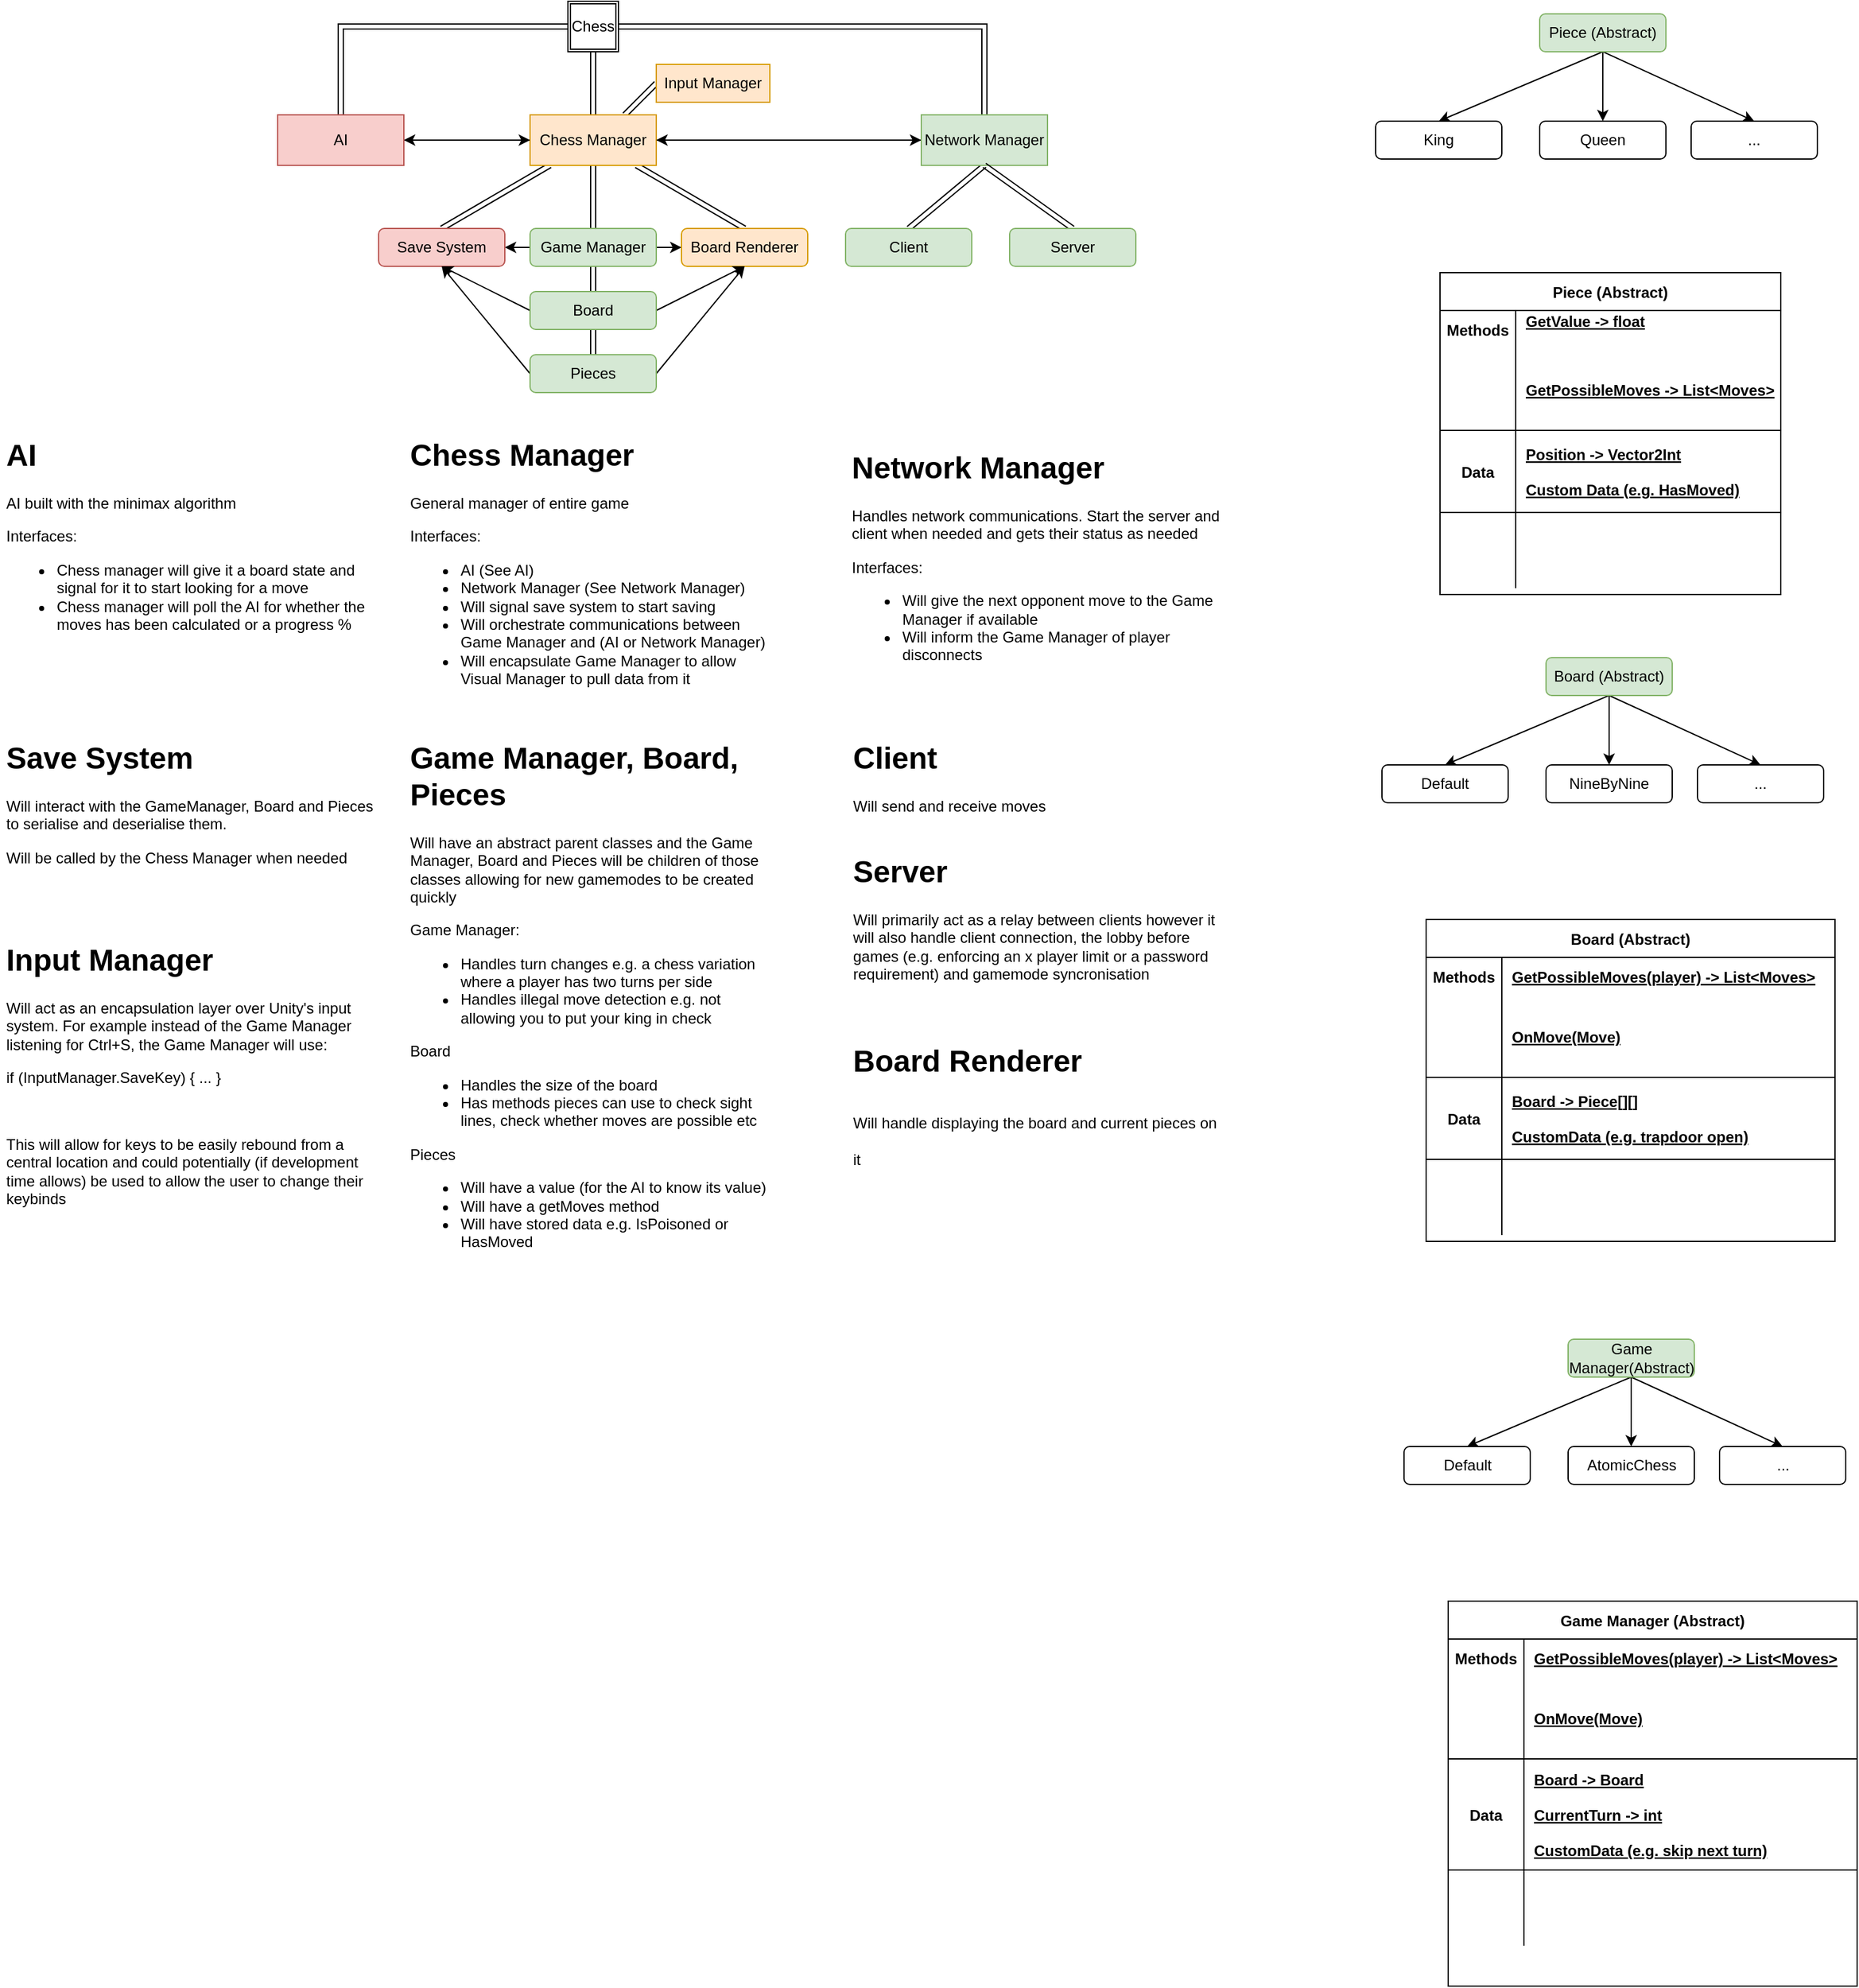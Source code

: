 <mxfile version="20.4.1" type="device" pages="5"><diagram id="SsYVPQBjMPXw2YepnRtf" name="Overview"><mxGraphModel dx="1924" dy="1008" grid="1" gridSize="10" guides="1" tooltips="1" connect="1" arrows="1" fold="1" page="1" pageScale="1" pageWidth="2000" pageHeight="2000" math="0" shadow="0"><root><mxCell id="0"/><mxCell id="1" parent="0"/><mxCell id="h8nuKcstG7CEJwlITLcQ-13" style="edgeStyle=orthogonalEdgeStyle;shape=link;rounded=0;orthogonalLoop=1;jettySize=auto;html=1;entryX=0.5;entryY=0;entryDx=0;entryDy=0;" parent="1" source="h8nuKcstG7CEJwlITLcQ-1" target="h8nuKcstG7CEJwlITLcQ-9" edge="1"><mxGeometry relative="1" as="geometry"/></mxCell><mxCell id="h8nuKcstG7CEJwlITLcQ-14" style="edgeStyle=orthogonalEdgeStyle;shape=link;rounded=0;orthogonalLoop=1;jettySize=auto;html=1;entryX=0.5;entryY=0;entryDx=0;entryDy=0;" parent="1" source="h8nuKcstG7CEJwlITLcQ-1" target="h8nuKcstG7CEJwlITLcQ-3" edge="1"><mxGeometry relative="1" as="geometry"/></mxCell><mxCell id="h8nuKcstG7CEJwlITLcQ-15" style="edgeStyle=orthogonalEdgeStyle;shape=link;rounded=0;orthogonalLoop=1;jettySize=auto;html=1;entryX=0.5;entryY=0;entryDx=0;entryDy=0;" parent="1" source="h8nuKcstG7CEJwlITLcQ-1" target="h8nuKcstG7CEJwlITLcQ-5" edge="1"><mxGeometry relative="1" as="geometry"/></mxCell><mxCell id="h8nuKcstG7CEJwlITLcQ-1" value="Chess" style="shape=ext;double=1;whiteSpace=wrap;html=1;aspect=fixed;" parent="1" vertex="1"><mxGeometry x="1020" y="10" width="40" height="40" as="geometry"/></mxCell><mxCell id="h8nuKcstG7CEJwlITLcQ-10" style="edgeStyle=orthogonalEdgeStyle;rounded=0;orthogonalLoop=1;jettySize=auto;html=1;" parent="1" source="h8nuKcstG7CEJwlITLcQ-3" target="h8nuKcstG7CEJwlITLcQ-9" edge="1"><mxGeometry relative="1" as="geometry"/></mxCell><mxCell id="h8nuKcstG7CEJwlITLcQ-17" style="edgeStyle=orthogonalEdgeStyle;rounded=0;orthogonalLoop=1;jettySize=auto;html=1;exitX=0;exitY=0.5;exitDx=0;exitDy=0;entryX=1;entryY=0.5;entryDx=0;entryDy=0;" parent="1" source="h8nuKcstG7CEJwlITLcQ-3" target="h8nuKcstG7CEJwlITLcQ-5" edge="1"><mxGeometry relative="1" as="geometry"/></mxCell><mxCell id="h8nuKcstG7CEJwlITLcQ-22" style="edgeStyle=none;shape=link;rounded=0;orthogonalLoop=1;jettySize=auto;html=1;entryX=0.5;entryY=0;entryDx=0;entryDy=0;" parent="1" source="h8nuKcstG7CEJwlITLcQ-3" target="h8nuKcstG7CEJwlITLcQ-19" edge="1"><mxGeometry relative="1" as="geometry"/></mxCell><mxCell id="h8nuKcstG7CEJwlITLcQ-23" style="edgeStyle=none;shape=link;rounded=0;orthogonalLoop=1;jettySize=auto;html=1;entryX=0.5;entryY=0;entryDx=0;entryDy=0;" parent="1" source="h8nuKcstG7CEJwlITLcQ-3" target="h8nuKcstG7CEJwlITLcQ-18" edge="1"><mxGeometry relative="1" as="geometry"/></mxCell><mxCell id="h8nuKcstG7CEJwlITLcQ-24" style="edgeStyle=none;shape=link;rounded=0;orthogonalLoop=1;jettySize=auto;html=1;entryX=0.5;entryY=0;entryDx=0;entryDy=0;" parent="1" source="h8nuKcstG7CEJwlITLcQ-3" target="h8nuKcstG7CEJwlITLcQ-20" edge="1"><mxGeometry relative="1" as="geometry"/></mxCell><mxCell id="fi1bEZxrc1-2y8NFk42M-3" style="edgeStyle=none;shape=link;rounded=0;orthogonalLoop=1;jettySize=auto;html=1;exitX=0.75;exitY=0;exitDx=0;exitDy=0;entryX=0;entryY=0.5;entryDx=0;entryDy=0;" parent="1" source="h8nuKcstG7CEJwlITLcQ-3" target="fi1bEZxrc1-2y8NFk42M-2" edge="1"><mxGeometry relative="1" as="geometry"/></mxCell><mxCell id="h8nuKcstG7CEJwlITLcQ-3" value="Chess Manager" style="rounded=0;whiteSpace=wrap;html=1;fillColor=#ffe6cc;strokeColor=#d79b00;" parent="1" vertex="1"><mxGeometry x="990" y="100" width="100" height="40" as="geometry"/></mxCell><mxCell id="h8nuKcstG7CEJwlITLcQ-7" style="edgeStyle=orthogonalEdgeStyle;rounded=0;orthogonalLoop=1;jettySize=auto;html=1;entryX=0;entryY=0.5;entryDx=0;entryDy=0;" parent="1" source="h8nuKcstG7CEJwlITLcQ-5" target="h8nuKcstG7CEJwlITLcQ-3" edge="1"><mxGeometry relative="1" as="geometry"/></mxCell><mxCell id="h8nuKcstG7CEJwlITLcQ-5" value="AI" style="rounded=0;whiteSpace=wrap;html=1;fillColor=#f8cecc;strokeColor=#b85450;" parent="1" vertex="1"><mxGeometry x="790" y="100" width="100" height="40" as="geometry"/></mxCell><mxCell id="h8nuKcstG7CEJwlITLcQ-11" style="edgeStyle=orthogonalEdgeStyle;rounded=0;orthogonalLoop=1;jettySize=auto;html=1;entryX=1;entryY=0.5;entryDx=0;entryDy=0;" parent="1" source="h8nuKcstG7CEJwlITLcQ-9" target="h8nuKcstG7CEJwlITLcQ-3" edge="1"><mxGeometry relative="1" as="geometry"/></mxCell><mxCell id="h8nuKcstG7CEJwlITLcQ-37" style="edgeStyle=none;shape=link;rounded=0;orthogonalLoop=1;jettySize=auto;html=1;exitX=0.5;exitY=1;exitDx=0;exitDy=0;entryX=0.5;entryY=0;entryDx=0;entryDy=0;" parent="1" source="h8nuKcstG7CEJwlITLcQ-9" target="h8nuKcstG7CEJwlITLcQ-35" edge="1"><mxGeometry relative="1" as="geometry"/></mxCell><mxCell id="h8nuKcstG7CEJwlITLcQ-9" value="Network Manager" style="rounded=0;whiteSpace=wrap;html=1;fillColor=#d5e8d4;strokeColor=#82b366;" parent="1" vertex="1"><mxGeometry x="1300" y="100" width="100" height="40" as="geometry"/></mxCell><mxCell id="h8nuKcstG7CEJwlITLcQ-25" style="edgeStyle=none;rounded=0;orthogonalLoop=1;jettySize=auto;html=1;exitX=0;exitY=0.5;exitDx=0;exitDy=0;entryX=1;entryY=0.5;entryDx=0;entryDy=0;" parent="1" source="h8nuKcstG7CEJwlITLcQ-18" target="h8nuKcstG7CEJwlITLcQ-19" edge="1"><mxGeometry relative="1" as="geometry"/></mxCell><mxCell id="h8nuKcstG7CEJwlITLcQ-26" style="edgeStyle=none;rounded=0;orthogonalLoop=1;jettySize=auto;html=1;exitX=1;exitY=0.5;exitDx=0;exitDy=0;entryX=0;entryY=0.5;entryDx=0;entryDy=0;" parent="1" source="h8nuKcstG7CEJwlITLcQ-18" target="h8nuKcstG7CEJwlITLcQ-20" edge="1"><mxGeometry relative="1" as="geometry"/></mxCell><mxCell id="h8nuKcstG7CEJwlITLcQ-29" style="edgeStyle=none;shape=link;rounded=0;orthogonalLoop=1;jettySize=auto;html=1;exitX=0.5;exitY=1;exitDx=0;exitDy=0;entryX=0.5;entryY=0;entryDx=0;entryDy=0;" parent="1" source="h8nuKcstG7CEJwlITLcQ-18" target="h8nuKcstG7CEJwlITLcQ-27" edge="1"><mxGeometry relative="1" as="geometry"/></mxCell><mxCell id="h8nuKcstG7CEJwlITLcQ-18" value="Game Manager" style="rounded=1;whiteSpace=wrap;html=1;fillColor=#d5e8d4;strokeColor=#82b366;" parent="1" vertex="1"><mxGeometry x="990" y="190" width="100" height="30" as="geometry"/></mxCell><mxCell id="h8nuKcstG7CEJwlITLcQ-19" value="Save System" style="rounded=1;whiteSpace=wrap;html=1;fillColor=#f8cecc;strokeColor=#b85450;" parent="1" vertex="1"><mxGeometry x="870" y="190" width="100" height="30" as="geometry"/></mxCell><mxCell id="h8nuKcstG7CEJwlITLcQ-20" value="Board Renderer" style="rounded=1;whiteSpace=wrap;html=1;fillColor=#ffe6cc;strokeColor=#d79b00;" parent="1" vertex="1"><mxGeometry x="1110" y="190" width="100" height="30" as="geometry"/></mxCell><mxCell id="h8nuKcstG7CEJwlITLcQ-21" style="edgeStyle=none;rounded=0;orthogonalLoop=1;jettySize=auto;html=1;entryX=0.5;entryY=1;entryDx=0;entryDy=0;" parent="1" source="h8nuKcstG7CEJwlITLcQ-3" target="h8nuKcstG7CEJwlITLcQ-3" edge="1"><mxGeometry relative="1" as="geometry"/></mxCell><mxCell id="h8nuKcstG7CEJwlITLcQ-30" style="edgeStyle=none;shape=link;rounded=0;orthogonalLoop=1;jettySize=auto;html=1;exitX=0.5;exitY=1;exitDx=0;exitDy=0;entryX=0.5;entryY=0;entryDx=0;entryDy=0;" parent="1" source="h8nuKcstG7CEJwlITLcQ-27" target="h8nuKcstG7CEJwlITLcQ-28" edge="1"><mxGeometry relative="1" as="geometry"/></mxCell><mxCell id="h8nuKcstG7CEJwlITLcQ-31" style="edgeStyle=none;rounded=0;orthogonalLoop=1;jettySize=auto;html=1;exitX=0;exitY=0.5;exitDx=0;exitDy=0;entryX=0.5;entryY=1;entryDx=0;entryDy=0;" parent="1" source="h8nuKcstG7CEJwlITLcQ-27" target="h8nuKcstG7CEJwlITLcQ-19" edge="1"><mxGeometry relative="1" as="geometry"/></mxCell><mxCell id="h8nuKcstG7CEJwlITLcQ-33" style="edgeStyle=none;rounded=0;orthogonalLoop=1;jettySize=auto;html=1;exitX=1;exitY=0.5;exitDx=0;exitDy=0;entryX=0.5;entryY=1;entryDx=0;entryDy=0;" parent="1" source="h8nuKcstG7CEJwlITLcQ-27" target="h8nuKcstG7CEJwlITLcQ-20" edge="1"><mxGeometry relative="1" as="geometry"/></mxCell><mxCell id="h8nuKcstG7CEJwlITLcQ-27" value="Board" style="rounded=1;whiteSpace=wrap;html=1;fillColor=#d5e8d4;strokeColor=#82b366;" parent="1" vertex="1"><mxGeometry x="990" y="240" width="100" height="30" as="geometry"/></mxCell><mxCell id="h8nuKcstG7CEJwlITLcQ-32" style="edgeStyle=none;rounded=0;orthogonalLoop=1;jettySize=auto;html=1;exitX=0;exitY=0.5;exitDx=0;exitDy=0;" parent="1" source="h8nuKcstG7CEJwlITLcQ-28" edge="1"><mxGeometry relative="1" as="geometry"><mxPoint x="920" y="220" as="targetPoint"/></mxGeometry></mxCell><mxCell id="h8nuKcstG7CEJwlITLcQ-34" style="edgeStyle=none;rounded=0;orthogonalLoop=1;jettySize=auto;html=1;exitX=1;exitY=0.5;exitDx=0;exitDy=0;" parent="1" source="h8nuKcstG7CEJwlITLcQ-28" edge="1"><mxGeometry relative="1" as="geometry"><mxPoint x="1160" y="220" as="targetPoint"/></mxGeometry></mxCell><mxCell id="h8nuKcstG7CEJwlITLcQ-28" value="Pieces" style="rounded=1;whiteSpace=wrap;html=1;fillColor=#d5e8d4;strokeColor=#82b366;" parent="1" vertex="1"><mxGeometry x="990" y="290" width="100" height="30" as="geometry"/></mxCell><mxCell id="h8nuKcstG7CEJwlITLcQ-35" value="Client" style="rounded=1;whiteSpace=wrap;html=1;fillColor=#d5e8d4;strokeColor=#82b366;" parent="1" vertex="1"><mxGeometry x="1240" y="190" width="100" height="30" as="geometry"/></mxCell><mxCell id="h8nuKcstG7CEJwlITLcQ-38" style="edgeStyle=none;shape=link;rounded=0;orthogonalLoop=1;jettySize=auto;html=1;exitX=0.5;exitY=0;exitDx=0;exitDy=0;entryX=0.5;entryY=1;entryDx=0;entryDy=0;" parent="1" source="h8nuKcstG7CEJwlITLcQ-36" target="h8nuKcstG7CEJwlITLcQ-9" edge="1"><mxGeometry relative="1" as="geometry"/></mxCell><mxCell id="h8nuKcstG7CEJwlITLcQ-36" value="Server" style="rounded=1;whiteSpace=wrap;html=1;fillColor=#d5e8d4;strokeColor=#82b366;" parent="1" vertex="1"><mxGeometry x="1370" y="190" width="100" height="30" as="geometry"/></mxCell><mxCell id="h8nuKcstG7CEJwlITLcQ-39" value="&lt;h1&gt;AI&lt;/h1&gt;&lt;p&gt;AI built with the minimax algorithm&lt;/p&gt;&lt;p&gt;Interfaces:&lt;/p&gt;&lt;p&gt;&lt;/p&gt;&lt;ul&gt;&lt;li&gt;Chess manager will give it a board state and signal for it to start looking for a move&lt;/li&gt;&lt;li&gt;Chess manager will poll the AI for whether the moves has been calculated or a progress %&lt;/li&gt;&lt;/ul&gt;&lt;p&gt;&lt;/p&gt;" style="text;html=1;strokeColor=none;fillColor=none;spacing=5;spacingTop=-20;whiteSpace=wrap;overflow=hidden;rounded=0;" parent="1" vertex="1"><mxGeometry x="570" y="350" width="300" height="210" as="geometry"/></mxCell><mxCell id="h8nuKcstG7CEJwlITLcQ-40" value="&lt;h1&gt;Chess Manager&lt;/h1&gt;&lt;p&gt;General manager of entire game&lt;/p&gt;&lt;p&gt;Interfaces:&lt;/p&gt;&lt;p&gt;&lt;/p&gt;&lt;ul&gt;&lt;li&gt;AI (See AI)&lt;/li&gt;&lt;li&gt;Network Manager (See Network Manager)&lt;/li&gt;&lt;li&gt;Will signal save system to start saving&lt;/li&gt;&lt;li&gt;Will orchestrate communications between Game Manager and (AI or Network Manager)&lt;/li&gt;&lt;li&gt;Will encapsulate Game Manager to allow Visual Manager to pull data from it&lt;/li&gt;&lt;/ul&gt;&lt;p&gt;&lt;/p&gt;" style="text;html=1;strokeColor=none;fillColor=none;spacing=5;spacingTop=-20;whiteSpace=wrap;overflow=hidden;rounded=0;" parent="1" vertex="1"><mxGeometry x="890" y="350" width="300" height="210" as="geometry"/></mxCell><mxCell id="h8nuKcstG7CEJwlITLcQ-41" value="&lt;h1&gt;Network Manager&lt;/h1&gt;&lt;p&gt;Handles network communications. Start the server and client when needed and gets their status as needed&lt;/p&gt;&lt;p&gt;Interfaces:&lt;/p&gt;&lt;p&gt;&lt;/p&gt;&lt;ul&gt;&lt;li&gt;Will give the next opponent move to the Game Manager if available&lt;/li&gt;&lt;li&gt;Will inform the Game Manager of player disconnects&lt;/li&gt;&lt;/ul&gt;&lt;p&gt;&lt;/p&gt;" style="text;html=1;strokeColor=none;fillColor=none;spacing=5;spacingTop=-20;whiteSpace=wrap;overflow=hidden;rounded=0;" parent="1" vertex="1"><mxGeometry x="1240" y="360" width="300" height="210" as="geometry"/></mxCell><mxCell id="h8nuKcstG7CEJwlITLcQ-42" value="&lt;h1&gt;Game Manager, Board, Pieces&lt;/h1&gt;&lt;p&gt;Will have an abstract parent classes and the Game Manager, Board and Pieces will be children of those classes allowing for new gamemodes to be created quickly&lt;/p&gt;&lt;p&gt;Game Manager:&lt;/p&gt;&lt;p&gt;&lt;/p&gt;&lt;ul&gt;&lt;li&gt;Handles turn changes e.g. a chess variation where a player has two turns per side&lt;/li&gt;&lt;li&gt;Handles illegal move detection e.g. not allowing you to put your king in check&lt;/li&gt;&lt;/ul&gt;Board&lt;br&gt;&lt;ul&gt;&lt;li&gt;Handles the size of the board&lt;/li&gt;&lt;li&gt;Has methods pieces can use to check sight lines, check whether moves are possible etc&lt;/li&gt;&lt;/ul&gt;Pieces&lt;br&gt;&lt;ul&gt;&lt;li&gt;Will have a value (for the AI to know its value)&lt;/li&gt;&lt;li&gt;Will have a getMoves method&lt;/li&gt;&lt;li&gt;Will have stored data e.g. IsPoisoned or HasMoved&lt;/li&gt;&lt;/ul&gt;&lt;p&gt;&lt;/p&gt;&lt;p&gt;&lt;/p&gt;" style="text;html=1;strokeColor=none;fillColor=none;spacing=5;spacingTop=-20;whiteSpace=wrap;overflow=hidden;rounded=0;" parent="1" vertex="1"><mxGeometry x="890" y="590" width="300" height="420" as="geometry"/></mxCell><mxCell id="h8nuKcstG7CEJwlITLcQ-44" value="&lt;h1&gt;&lt;span style=&quot;background-color: initial;&quot;&gt;Client&lt;/span&gt;&lt;/h1&gt;&lt;div&gt;&lt;span style=&quot;background-color: initial;&quot;&gt;Will send and receive moves&lt;/span&gt;&lt;/div&gt;&lt;p&gt;&lt;/p&gt;" style="text;html=1;strokeColor=none;fillColor=none;spacing=5;spacingTop=-20;whiteSpace=wrap;overflow=hidden;rounded=0;" parent="1" vertex="1"><mxGeometry x="1241" y="590" width="300" height="80" as="geometry"/></mxCell><mxCell id="h8nuKcstG7CEJwlITLcQ-45" value="&lt;h1&gt;&lt;span style=&quot;background-color: initial;&quot;&gt;Server&lt;/span&gt;&lt;/h1&gt;&lt;div&gt;&lt;span style=&quot;background-color: initial;&quot;&gt;Will primarily act as a relay between clients however it will also handle client connection, the lobby before games (e.g. enforcing an x player limit or a password requirement) and gamemode syncronisation&lt;/span&gt;&lt;/div&gt;&lt;p&gt;&lt;/p&gt;" style="text;html=1;strokeColor=none;fillColor=none;spacing=5;spacingTop=-20;whiteSpace=wrap;overflow=hidden;rounded=0;" parent="1" vertex="1"><mxGeometry x="1241" y="680" width="300" height="110" as="geometry"/></mxCell><mxCell id="fi1bEZxrc1-2y8NFk42M-1" value="&lt;h1&gt;Save System&lt;/h1&gt;&lt;p&gt;Will interact with the GameManager, Board and Pieces to serialise and deserialise them.&lt;/p&gt;&lt;p&gt;Will be called by the Chess Manager when needed&lt;/p&gt;&lt;p&gt;&lt;/p&gt;&lt;p&gt;&lt;/p&gt;" style="text;html=1;strokeColor=none;fillColor=none;spacing=5;spacingTop=-20;whiteSpace=wrap;overflow=hidden;rounded=0;" parent="1" vertex="1"><mxGeometry x="570" y="590" width="300" height="130" as="geometry"/></mxCell><mxCell id="fi1bEZxrc1-2y8NFk42M-2" value="Input Manager" style="rounded=0;whiteSpace=wrap;html=1;fillColor=#ffe6cc;strokeColor=#d79b00;" parent="1" vertex="1"><mxGeometry x="1090" y="60" width="90" height="30" as="geometry"/></mxCell><mxCell id="fi1bEZxrc1-2y8NFk42M-4" value="&lt;h1&gt;Input Manager&lt;/h1&gt;&lt;p&gt;Will act as an encapsulation layer over Unity's input system. For example instead of the Game Manager listening for Ctrl+S, the Game Manager will use:&lt;/p&gt;&lt;p&gt;if (InputManager.SaveKey) { ... }&lt;/p&gt;&lt;p&gt;&lt;br&gt;&lt;/p&gt;&lt;p&gt;This will allow for keys to be easily rebound from a central location and could potentially (if development time allows) be used to allow the user to change their keybinds&lt;/p&gt;&lt;p&gt;&lt;/p&gt;&lt;p&gt;&lt;/p&gt;" style="text;html=1;strokeColor=none;fillColor=none;spacing=5;spacingTop=-20;whiteSpace=wrap;overflow=hidden;rounded=0;" parent="1" vertex="1"><mxGeometry x="570" y="750" width="300" height="230" as="geometry"/></mxCell><mxCell id="F6VNp0IMm9RkLIZq4vwl-6" style="edgeStyle=none;rounded=0;orthogonalLoop=1;jettySize=auto;html=1;exitX=0.5;exitY=1;exitDx=0;exitDy=0;entryX=0.5;entryY=0;entryDx=0;entryDy=0;" parent="1" source="F6VNp0IMm9RkLIZq4vwl-1" target="F6VNp0IMm9RkLIZq4vwl-2" edge="1"><mxGeometry relative="1" as="geometry"/></mxCell><mxCell id="F6VNp0IMm9RkLIZq4vwl-7" style="edgeStyle=none;rounded=0;orthogonalLoop=1;jettySize=auto;html=1;exitX=0.5;exitY=1;exitDx=0;exitDy=0;entryX=0.5;entryY=0;entryDx=0;entryDy=0;" parent="1" source="F6VNp0IMm9RkLIZq4vwl-1" target="F6VNp0IMm9RkLIZq4vwl-3" edge="1"><mxGeometry relative="1" as="geometry"/></mxCell><mxCell id="F6VNp0IMm9RkLIZq4vwl-8" style="edgeStyle=none;rounded=0;orthogonalLoop=1;jettySize=auto;html=1;exitX=0.5;exitY=1;exitDx=0;exitDy=0;entryX=0.5;entryY=0;entryDx=0;entryDy=0;" parent="1" source="F6VNp0IMm9RkLIZq4vwl-1" target="F6VNp0IMm9RkLIZq4vwl-4" edge="1"><mxGeometry relative="1" as="geometry"/></mxCell><mxCell id="F6VNp0IMm9RkLIZq4vwl-1" value="Piece (Abstract)" style="rounded=1;whiteSpace=wrap;html=1;fillColor=#d5e8d4;strokeColor=#82b366;" parent="1" vertex="1"><mxGeometry x="1790" y="20" width="100" height="30" as="geometry"/></mxCell><mxCell id="F6VNp0IMm9RkLIZq4vwl-2" value="King" style="rounded=1;whiteSpace=wrap;html=1;" parent="1" vertex="1"><mxGeometry x="1660" y="105" width="100" height="30" as="geometry"/></mxCell><mxCell id="F6VNp0IMm9RkLIZq4vwl-3" value="Queen" style="rounded=1;whiteSpace=wrap;html=1;" parent="1" vertex="1"><mxGeometry x="1790" y="105" width="100" height="30" as="geometry"/></mxCell><mxCell id="F6VNp0IMm9RkLIZq4vwl-4" value="..." style="rounded=1;whiteSpace=wrap;html=1;" parent="1" vertex="1"><mxGeometry x="1910" y="105" width="100" height="30" as="geometry"/></mxCell><mxCell id="F6VNp0IMm9RkLIZq4vwl-9" value="Piece (Abstract)" style="shape=table;startSize=30;container=1;collapsible=1;childLayout=tableLayout;fixedRows=1;rowLines=0;fontStyle=1;align=center;resizeLast=1;" parent="1" vertex="1"><mxGeometry x="1711" y="225" width="270" height="255" as="geometry"><mxRectangle x="1710" y="225" width="70" height="30" as="alternateBounds"/></mxGeometry></mxCell><mxCell id="F6VNp0IMm9RkLIZq4vwl-10" value="" style="shape=tableRow;horizontal=0;startSize=0;swimlaneHead=0;swimlaneBody=0;fillColor=none;collapsible=0;dropTarget=0;points=[[0,0.5],[1,0.5]];portConstraint=eastwest;top=0;left=0;right=0;bottom=0;" parent="F6VNp0IMm9RkLIZq4vwl-9" vertex="1"><mxGeometry y="30" width="270" height="30" as="geometry"/></mxCell><mxCell id="F6VNp0IMm9RkLIZq4vwl-11" value="Methods" style="shape=partialRectangle;connectable=0;fillColor=none;top=0;left=0;bottom=0;right=0;fontStyle=1;overflow=hidden;" parent="F6VNp0IMm9RkLIZq4vwl-10" vertex="1"><mxGeometry width="60" height="30" as="geometry"><mxRectangle width="60" height="30" as="alternateBounds"/></mxGeometry></mxCell><mxCell id="F6VNp0IMm9RkLIZq4vwl-12" value="GetValue -&gt; float&#10;&#10;GetPossibleMoves -&gt; List&lt;Moves&gt;" style="shape=partialRectangle;connectable=0;fillColor=none;top=0;left=0;bottom=0;right=0;align=left;spacingLeft=6;fontStyle=5;overflow=hidden;" parent="F6VNp0IMm9RkLIZq4vwl-10" vertex="1"><mxGeometry x="60" width="210" height="30" as="geometry"><mxRectangle width="210" height="30" as="alternateBounds"/></mxGeometry></mxCell><mxCell id="F6VNp0IMm9RkLIZq4vwl-13" value="" style="shape=tableRow;horizontal=0;startSize=0;swimlaneHead=0;swimlaneBody=0;fillColor=none;collapsible=0;dropTarget=0;points=[[0,0.5],[1,0.5]];portConstraint=eastwest;top=0;left=0;right=0;bottom=1;" parent="F6VNp0IMm9RkLIZq4vwl-9" vertex="1"><mxGeometry y="60" width="270" height="65" as="geometry"/></mxCell><mxCell id="F6VNp0IMm9RkLIZq4vwl-14" value="" style="shape=partialRectangle;connectable=0;fillColor=none;top=0;left=0;bottom=0;right=0;fontStyle=1;overflow=hidden;" parent="F6VNp0IMm9RkLIZq4vwl-13" vertex="1"><mxGeometry width="60" height="65" as="geometry"><mxRectangle width="60" height="65" as="alternateBounds"/></mxGeometry></mxCell><mxCell id="F6VNp0IMm9RkLIZq4vwl-15" value="GetPossibleMoves -&gt; List&lt;Moves&gt;" style="shape=partialRectangle;connectable=0;fillColor=none;top=0;left=0;bottom=0;right=0;align=left;spacingLeft=6;fontStyle=5;overflow=hidden;" parent="F6VNp0IMm9RkLIZq4vwl-13" vertex="1"><mxGeometry x="60" width="210" height="65" as="geometry"><mxRectangle width="210" height="65" as="alternateBounds"/></mxGeometry></mxCell><mxCell id="F6VNp0IMm9RkLIZq4vwl-22" style="shape=tableRow;horizontal=0;startSize=0;swimlaneHead=0;swimlaneBody=0;fillColor=none;collapsible=0;dropTarget=0;points=[[0,0.5],[1,0.5]];portConstraint=eastwest;top=0;left=0;right=0;bottom=1;" parent="F6VNp0IMm9RkLIZq4vwl-9" vertex="1"><mxGeometry y="125" width="270" height="65" as="geometry"/></mxCell><mxCell id="F6VNp0IMm9RkLIZq4vwl-23" value="Data" style="shape=partialRectangle;connectable=0;fillColor=none;top=0;left=0;bottom=0;right=0;fontStyle=1;overflow=hidden;" parent="F6VNp0IMm9RkLIZq4vwl-22" vertex="1"><mxGeometry width="60" height="65" as="geometry"><mxRectangle width="60" height="65" as="alternateBounds"/></mxGeometry></mxCell><mxCell id="F6VNp0IMm9RkLIZq4vwl-24" value="Position -&gt; Vector2Int&#10;&#10;Custom Data (e.g. HasMoved)" style="shape=partialRectangle;connectable=0;fillColor=none;top=0;left=0;bottom=0;right=0;align=left;spacingLeft=6;fontStyle=5;overflow=hidden;" parent="F6VNp0IMm9RkLIZq4vwl-22" vertex="1"><mxGeometry x="60" width="210" height="65" as="geometry"><mxRectangle width="210" height="65" as="alternateBounds"/></mxGeometry></mxCell><mxCell id="F6VNp0IMm9RkLIZq4vwl-16" value="" style="shape=tableRow;horizontal=0;startSize=0;swimlaneHead=0;swimlaneBody=0;fillColor=none;collapsible=0;dropTarget=0;points=[[0,0.5],[1,0.5]];portConstraint=eastwest;top=0;left=0;right=0;bottom=0;" parent="F6VNp0IMm9RkLIZq4vwl-9" vertex="1"><mxGeometry y="190" width="270" height="30" as="geometry"/></mxCell><mxCell id="F6VNp0IMm9RkLIZq4vwl-17" value="" style="shape=partialRectangle;connectable=0;fillColor=none;top=0;left=0;bottom=0;right=0;editable=1;overflow=hidden;" parent="F6VNp0IMm9RkLIZq4vwl-16" vertex="1"><mxGeometry width="60" height="30" as="geometry"><mxRectangle width="60" height="30" as="alternateBounds"/></mxGeometry></mxCell><mxCell id="F6VNp0IMm9RkLIZq4vwl-18" value="" style="shape=partialRectangle;connectable=0;fillColor=none;top=0;left=0;bottom=0;right=0;align=left;spacingLeft=6;overflow=hidden;" parent="F6VNp0IMm9RkLIZq4vwl-16" vertex="1"><mxGeometry x="60" width="210" height="30" as="geometry"><mxRectangle width="210" height="30" as="alternateBounds"/></mxGeometry></mxCell><mxCell id="F6VNp0IMm9RkLIZq4vwl-19" value="" style="shape=tableRow;horizontal=0;startSize=0;swimlaneHead=0;swimlaneBody=0;fillColor=none;collapsible=0;dropTarget=0;points=[[0,0.5],[1,0.5]];portConstraint=eastwest;top=0;left=0;right=0;bottom=0;" parent="F6VNp0IMm9RkLIZq4vwl-9" vertex="1"><mxGeometry y="220" width="270" height="30" as="geometry"/></mxCell><mxCell id="F6VNp0IMm9RkLIZq4vwl-20" value="" style="shape=partialRectangle;connectable=0;fillColor=none;top=0;left=0;bottom=0;right=0;editable=1;overflow=hidden;" parent="F6VNp0IMm9RkLIZq4vwl-19" vertex="1"><mxGeometry width="60" height="30" as="geometry"><mxRectangle width="60" height="30" as="alternateBounds"/></mxGeometry></mxCell><mxCell id="F6VNp0IMm9RkLIZq4vwl-21" value="" style="shape=partialRectangle;connectable=0;fillColor=none;top=0;left=0;bottom=0;right=0;align=left;spacingLeft=6;overflow=hidden;" parent="F6VNp0IMm9RkLIZq4vwl-19" vertex="1"><mxGeometry x="60" width="210" height="30" as="geometry"><mxRectangle width="210" height="30" as="alternateBounds"/></mxGeometry></mxCell><mxCell id="F6VNp0IMm9RkLIZq4vwl-25" style="edgeStyle=none;rounded=0;orthogonalLoop=1;jettySize=auto;html=1;exitX=0.5;exitY=1;exitDx=0;exitDy=0;entryX=0.5;entryY=0;entryDx=0;entryDy=0;" parent="1" source="F6VNp0IMm9RkLIZq4vwl-28" target="F6VNp0IMm9RkLIZq4vwl-29" edge="1"><mxGeometry relative="1" as="geometry"/></mxCell><mxCell id="F6VNp0IMm9RkLIZq4vwl-26" style="edgeStyle=none;rounded=0;orthogonalLoop=1;jettySize=auto;html=1;exitX=0.5;exitY=1;exitDx=0;exitDy=0;entryX=0.5;entryY=0;entryDx=0;entryDy=0;" parent="1" source="F6VNp0IMm9RkLIZq4vwl-28" target="F6VNp0IMm9RkLIZq4vwl-30" edge="1"><mxGeometry relative="1" as="geometry"/></mxCell><mxCell id="F6VNp0IMm9RkLIZq4vwl-27" style="edgeStyle=none;rounded=0;orthogonalLoop=1;jettySize=auto;html=1;exitX=0.5;exitY=1;exitDx=0;exitDy=0;entryX=0.5;entryY=0;entryDx=0;entryDy=0;" parent="1" source="F6VNp0IMm9RkLIZq4vwl-28" target="F6VNp0IMm9RkLIZq4vwl-31" edge="1"><mxGeometry relative="1" as="geometry"/></mxCell><mxCell id="F6VNp0IMm9RkLIZq4vwl-28" value="Board (Abstract)" style="rounded=1;whiteSpace=wrap;html=1;fillColor=#d5e8d4;strokeColor=#82b366;" parent="1" vertex="1"><mxGeometry x="1795" y="530" width="100" height="30" as="geometry"/></mxCell><mxCell id="F6VNp0IMm9RkLIZq4vwl-29" value="Default" style="rounded=1;whiteSpace=wrap;html=1;" parent="1" vertex="1"><mxGeometry x="1665" y="615" width="100" height="30" as="geometry"/></mxCell><mxCell id="F6VNp0IMm9RkLIZq4vwl-30" value="NineByNine" style="rounded=1;whiteSpace=wrap;html=1;" parent="1" vertex="1"><mxGeometry x="1795" y="615" width="100" height="30" as="geometry"/></mxCell><mxCell id="F6VNp0IMm9RkLIZq4vwl-31" value="..." style="rounded=1;whiteSpace=wrap;html=1;" parent="1" vertex="1"><mxGeometry x="1915" y="615" width="100" height="30" as="geometry"/></mxCell><mxCell id="F6VNp0IMm9RkLIZq4vwl-32" value="Board (Abstract)" style="shape=table;startSize=30;container=1;collapsible=1;childLayout=tableLayout;fixedRows=1;rowLines=0;fontStyle=1;align=center;resizeLast=1;" parent="1" vertex="1"><mxGeometry x="1700" y="737.5" width="324" height="255" as="geometry"><mxRectangle x="1710" y="225" width="70" height="30" as="alternateBounds"/></mxGeometry></mxCell><mxCell id="F6VNp0IMm9RkLIZq4vwl-33" value="" style="shape=tableRow;horizontal=0;startSize=0;swimlaneHead=0;swimlaneBody=0;fillColor=none;collapsible=0;dropTarget=0;points=[[0,0.5],[1,0.5]];portConstraint=eastwest;top=0;left=0;right=0;bottom=0;" parent="F6VNp0IMm9RkLIZq4vwl-32" vertex="1"><mxGeometry y="30" width="324" height="30" as="geometry"/></mxCell><mxCell id="F6VNp0IMm9RkLIZq4vwl-34" value="Methods" style="shape=partialRectangle;connectable=0;fillColor=none;top=0;left=0;bottom=0;right=0;fontStyle=1;overflow=hidden;" parent="F6VNp0IMm9RkLIZq4vwl-33" vertex="1"><mxGeometry width="60" height="30" as="geometry"><mxRectangle width="60" height="30" as="alternateBounds"/></mxGeometry></mxCell><mxCell id="F6VNp0IMm9RkLIZq4vwl-35" value="GetPossibleMoves(player) -&gt; List&lt;Moves&gt;" style="shape=partialRectangle;connectable=0;fillColor=none;top=0;left=0;bottom=0;right=0;align=left;spacingLeft=6;fontStyle=5;overflow=hidden;" parent="F6VNp0IMm9RkLIZq4vwl-33" vertex="1"><mxGeometry x="60" width="264" height="30" as="geometry"><mxRectangle width="264" height="30" as="alternateBounds"/></mxGeometry></mxCell><mxCell id="F6VNp0IMm9RkLIZq4vwl-36" value="" style="shape=tableRow;horizontal=0;startSize=0;swimlaneHead=0;swimlaneBody=0;fillColor=none;collapsible=0;dropTarget=0;points=[[0,0.5],[1,0.5]];portConstraint=eastwest;top=0;left=0;right=0;bottom=1;" parent="F6VNp0IMm9RkLIZq4vwl-32" vertex="1"><mxGeometry y="60" width="324" height="65" as="geometry"/></mxCell><mxCell id="F6VNp0IMm9RkLIZq4vwl-37" value="" style="shape=partialRectangle;connectable=0;fillColor=none;top=0;left=0;bottom=0;right=0;fontStyle=1;overflow=hidden;" parent="F6VNp0IMm9RkLIZq4vwl-36" vertex="1"><mxGeometry width="60" height="65" as="geometry"><mxRectangle width="60" height="65" as="alternateBounds"/></mxGeometry></mxCell><mxCell id="F6VNp0IMm9RkLIZq4vwl-38" value="OnMove(Move)" style="shape=partialRectangle;connectable=0;fillColor=none;top=0;left=0;bottom=0;right=0;align=left;spacingLeft=6;fontStyle=5;overflow=hidden;" parent="F6VNp0IMm9RkLIZq4vwl-36" vertex="1"><mxGeometry x="60" width="264" height="65" as="geometry"><mxRectangle width="264" height="65" as="alternateBounds"/></mxGeometry></mxCell><mxCell id="F6VNp0IMm9RkLIZq4vwl-39" style="shape=tableRow;horizontal=0;startSize=0;swimlaneHead=0;swimlaneBody=0;fillColor=none;collapsible=0;dropTarget=0;points=[[0,0.5],[1,0.5]];portConstraint=eastwest;top=0;left=0;right=0;bottom=1;" parent="F6VNp0IMm9RkLIZq4vwl-32" vertex="1"><mxGeometry y="125" width="324" height="65" as="geometry"/></mxCell><mxCell id="F6VNp0IMm9RkLIZq4vwl-40" value="Data" style="shape=partialRectangle;connectable=0;fillColor=none;top=0;left=0;bottom=0;right=0;fontStyle=1;overflow=hidden;" parent="F6VNp0IMm9RkLIZq4vwl-39" vertex="1"><mxGeometry width="60" height="65" as="geometry"><mxRectangle width="60" height="65" as="alternateBounds"/></mxGeometry></mxCell><mxCell id="F6VNp0IMm9RkLIZq4vwl-41" value="Board -&gt; Piece[][]&#10;&#10;CustomData (e.g. trapdoor open)" style="shape=partialRectangle;connectable=0;fillColor=none;top=0;left=0;bottom=0;right=0;align=left;spacingLeft=6;fontStyle=5;overflow=hidden;" parent="F6VNp0IMm9RkLIZq4vwl-39" vertex="1"><mxGeometry x="60" width="264" height="65" as="geometry"><mxRectangle width="264" height="65" as="alternateBounds"/></mxGeometry></mxCell><mxCell id="F6VNp0IMm9RkLIZq4vwl-42" value="" style="shape=tableRow;horizontal=0;startSize=0;swimlaneHead=0;swimlaneBody=0;fillColor=none;collapsible=0;dropTarget=0;points=[[0,0.5],[1,0.5]];portConstraint=eastwest;top=0;left=0;right=0;bottom=0;" parent="F6VNp0IMm9RkLIZq4vwl-32" vertex="1"><mxGeometry y="190" width="324" height="30" as="geometry"/></mxCell><mxCell id="F6VNp0IMm9RkLIZq4vwl-43" value="" style="shape=partialRectangle;connectable=0;fillColor=none;top=0;left=0;bottom=0;right=0;editable=1;overflow=hidden;" parent="F6VNp0IMm9RkLIZq4vwl-42" vertex="1"><mxGeometry width="60" height="30" as="geometry"><mxRectangle width="60" height="30" as="alternateBounds"/></mxGeometry></mxCell><mxCell id="F6VNp0IMm9RkLIZq4vwl-44" value="" style="shape=partialRectangle;connectable=0;fillColor=none;top=0;left=0;bottom=0;right=0;align=left;spacingLeft=6;overflow=hidden;" parent="F6VNp0IMm9RkLIZq4vwl-42" vertex="1"><mxGeometry x="60" width="264" height="30" as="geometry"><mxRectangle width="264" height="30" as="alternateBounds"/></mxGeometry></mxCell><mxCell id="F6VNp0IMm9RkLIZq4vwl-45" value="" style="shape=tableRow;horizontal=0;startSize=0;swimlaneHead=0;swimlaneBody=0;fillColor=none;collapsible=0;dropTarget=0;points=[[0,0.5],[1,0.5]];portConstraint=eastwest;top=0;left=0;right=0;bottom=0;" parent="F6VNp0IMm9RkLIZq4vwl-32" vertex="1"><mxGeometry y="220" width="324" height="30" as="geometry"/></mxCell><mxCell id="F6VNp0IMm9RkLIZq4vwl-46" value="" style="shape=partialRectangle;connectable=0;fillColor=none;top=0;left=0;bottom=0;right=0;editable=1;overflow=hidden;" parent="F6VNp0IMm9RkLIZq4vwl-45" vertex="1"><mxGeometry width="60" height="30" as="geometry"><mxRectangle width="60" height="30" as="alternateBounds"/></mxGeometry></mxCell><mxCell id="F6VNp0IMm9RkLIZq4vwl-47" value="" style="shape=partialRectangle;connectable=0;fillColor=none;top=0;left=0;bottom=0;right=0;align=left;spacingLeft=6;overflow=hidden;" parent="F6VNp0IMm9RkLIZq4vwl-45" vertex="1"><mxGeometry x="60" width="264" height="30" as="geometry"><mxRectangle width="264" height="30" as="alternateBounds"/></mxGeometry></mxCell><mxCell id="F6VNp0IMm9RkLIZq4vwl-71" style="edgeStyle=none;rounded=0;orthogonalLoop=1;jettySize=auto;html=1;exitX=0.5;exitY=1;exitDx=0;exitDy=0;entryX=0.5;entryY=0;entryDx=0;entryDy=0;" parent="1" source="F6VNp0IMm9RkLIZq4vwl-74" target="F6VNp0IMm9RkLIZq4vwl-75" edge="1"><mxGeometry relative="1" as="geometry"/></mxCell><mxCell id="F6VNp0IMm9RkLIZq4vwl-72" style="edgeStyle=none;rounded=0;orthogonalLoop=1;jettySize=auto;html=1;exitX=0.5;exitY=1;exitDx=0;exitDy=0;entryX=0.5;entryY=0;entryDx=0;entryDy=0;" parent="1" source="F6VNp0IMm9RkLIZq4vwl-74" target="F6VNp0IMm9RkLIZq4vwl-76" edge="1"><mxGeometry relative="1" as="geometry"/></mxCell><mxCell id="F6VNp0IMm9RkLIZq4vwl-73" style="edgeStyle=none;rounded=0;orthogonalLoop=1;jettySize=auto;html=1;exitX=0.5;exitY=1;exitDx=0;exitDy=0;entryX=0.5;entryY=0;entryDx=0;entryDy=0;" parent="1" source="F6VNp0IMm9RkLIZq4vwl-74" target="F6VNp0IMm9RkLIZq4vwl-77" edge="1"><mxGeometry relative="1" as="geometry"/></mxCell><mxCell id="F6VNp0IMm9RkLIZq4vwl-74" value="Game Manager(Abstract)" style="rounded=1;whiteSpace=wrap;html=1;fillColor=#d5e8d4;strokeColor=#82b366;" parent="1" vertex="1"><mxGeometry x="1812.5" y="1070" width="100" height="30" as="geometry"/></mxCell><mxCell id="F6VNp0IMm9RkLIZq4vwl-75" value="Default" style="rounded=1;whiteSpace=wrap;html=1;" parent="1" vertex="1"><mxGeometry x="1682.5" y="1155" width="100" height="30" as="geometry"/></mxCell><mxCell id="F6VNp0IMm9RkLIZq4vwl-76" value="AtomicChess" style="rounded=1;whiteSpace=wrap;html=1;" parent="1" vertex="1"><mxGeometry x="1812.5" y="1155" width="100" height="30" as="geometry"/></mxCell><mxCell id="F6VNp0IMm9RkLIZq4vwl-77" value="..." style="rounded=1;whiteSpace=wrap;html=1;" parent="1" vertex="1"><mxGeometry x="1932.5" y="1155" width="100" height="30" as="geometry"/></mxCell><mxCell id="F6VNp0IMm9RkLIZq4vwl-78" value="Game Manager (Abstract)" style="shape=table;startSize=30;container=1;collapsible=1;childLayout=tableLayout;fixedRows=1;rowLines=0;fontStyle=1;align=center;resizeLast=1;" parent="1" vertex="1"><mxGeometry x="1717.5" y="1277.5" width="324" height="305" as="geometry"><mxRectangle x="1710" y="225" width="70" height="30" as="alternateBounds"/></mxGeometry></mxCell><mxCell id="F6VNp0IMm9RkLIZq4vwl-79" value="" style="shape=tableRow;horizontal=0;startSize=0;swimlaneHead=0;swimlaneBody=0;fillColor=none;collapsible=0;dropTarget=0;points=[[0,0.5],[1,0.5]];portConstraint=eastwest;top=0;left=0;right=0;bottom=0;" parent="F6VNp0IMm9RkLIZq4vwl-78" vertex="1"><mxGeometry y="30" width="324" height="30" as="geometry"/></mxCell><mxCell id="F6VNp0IMm9RkLIZq4vwl-80" value="Methods" style="shape=partialRectangle;connectable=0;fillColor=none;top=0;left=0;bottom=0;right=0;fontStyle=1;overflow=hidden;" parent="F6VNp0IMm9RkLIZq4vwl-79" vertex="1"><mxGeometry width="60" height="30" as="geometry"><mxRectangle width="60" height="30" as="alternateBounds"/></mxGeometry></mxCell><mxCell id="F6VNp0IMm9RkLIZq4vwl-81" value="GetPossibleMoves(player) -&gt; List&lt;Moves&gt;" style="shape=partialRectangle;connectable=0;fillColor=none;top=0;left=0;bottom=0;right=0;align=left;spacingLeft=6;fontStyle=5;overflow=hidden;" parent="F6VNp0IMm9RkLIZq4vwl-79" vertex="1"><mxGeometry x="60" width="264" height="30" as="geometry"><mxRectangle width="264" height="30" as="alternateBounds"/></mxGeometry></mxCell><mxCell id="F6VNp0IMm9RkLIZq4vwl-82" value="" style="shape=tableRow;horizontal=0;startSize=0;swimlaneHead=0;swimlaneBody=0;fillColor=none;collapsible=0;dropTarget=0;points=[[0,0.5],[1,0.5]];portConstraint=eastwest;top=0;left=0;right=0;bottom=1;" parent="F6VNp0IMm9RkLIZq4vwl-78" vertex="1"><mxGeometry y="60" width="324" height="65" as="geometry"/></mxCell><mxCell id="F6VNp0IMm9RkLIZq4vwl-83" value="" style="shape=partialRectangle;connectable=0;fillColor=none;top=0;left=0;bottom=0;right=0;fontStyle=1;overflow=hidden;" parent="F6VNp0IMm9RkLIZq4vwl-82" vertex="1"><mxGeometry width="60" height="65" as="geometry"><mxRectangle width="60" height="65" as="alternateBounds"/></mxGeometry></mxCell><mxCell id="F6VNp0IMm9RkLIZq4vwl-84" value="OnMove(Move)" style="shape=partialRectangle;connectable=0;fillColor=none;top=0;left=0;bottom=0;right=0;align=left;spacingLeft=6;fontStyle=5;overflow=hidden;" parent="F6VNp0IMm9RkLIZq4vwl-82" vertex="1"><mxGeometry x="60" width="264" height="65" as="geometry"><mxRectangle width="264" height="65" as="alternateBounds"/></mxGeometry></mxCell><mxCell id="F6VNp0IMm9RkLIZq4vwl-85" style="shape=tableRow;horizontal=0;startSize=0;swimlaneHead=0;swimlaneBody=0;fillColor=none;collapsible=0;dropTarget=0;points=[[0,0.5],[1,0.5]];portConstraint=eastwest;top=0;left=0;right=0;bottom=1;" parent="F6VNp0IMm9RkLIZq4vwl-78" vertex="1"><mxGeometry y="125" width="324" height="88" as="geometry"/></mxCell><mxCell id="F6VNp0IMm9RkLIZq4vwl-86" value="Data" style="shape=partialRectangle;connectable=0;fillColor=none;top=0;left=0;bottom=0;right=0;fontStyle=1;overflow=hidden;" parent="F6VNp0IMm9RkLIZq4vwl-85" vertex="1"><mxGeometry width="60" height="88" as="geometry"><mxRectangle width="60" height="88" as="alternateBounds"/></mxGeometry></mxCell><mxCell id="F6VNp0IMm9RkLIZq4vwl-87" value="Board -&gt; Board&#10;&#10;CurrentTurn -&gt; int&#10;&#10;CustomData (e.g. skip next turn)" style="shape=partialRectangle;connectable=0;fillColor=none;top=0;left=0;bottom=0;right=0;align=left;spacingLeft=6;fontStyle=5;overflow=hidden;" parent="F6VNp0IMm9RkLIZq4vwl-85" vertex="1"><mxGeometry x="60" width="264" height="88" as="geometry"><mxRectangle width="264" height="88" as="alternateBounds"/></mxGeometry></mxCell><mxCell id="F6VNp0IMm9RkLIZq4vwl-88" value="" style="shape=tableRow;horizontal=0;startSize=0;swimlaneHead=0;swimlaneBody=0;fillColor=none;collapsible=0;dropTarget=0;points=[[0,0.5],[1,0.5]];portConstraint=eastwest;top=0;left=0;right=0;bottom=0;" parent="F6VNp0IMm9RkLIZq4vwl-78" vertex="1"><mxGeometry y="213" width="324" height="30" as="geometry"/></mxCell><mxCell id="F6VNp0IMm9RkLIZq4vwl-89" value="" style="shape=partialRectangle;connectable=0;fillColor=none;top=0;left=0;bottom=0;right=0;editable=1;overflow=hidden;" parent="F6VNp0IMm9RkLIZq4vwl-88" vertex="1"><mxGeometry width="60" height="30" as="geometry"><mxRectangle width="60" height="30" as="alternateBounds"/></mxGeometry></mxCell><mxCell id="F6VNp0IMm9RkLIZq4vwl-90" value="" style="shape=partialRectangle;connectable=0;fillColor=none;top=0;left=0;bottom=0;right=0;align=left;spacingLeft=6;overflow=hidden;" parent="F6VNp0IMm9RkLIZq4vwl-88" vertex="1"><mxGeometry x="60" width="264" height="30" as="geometry"><mxRectangle width="264" height="30" as="alternateBounds"/></mxGeometry></mxCell><mxCell id="F6VNp0IMm9RkLIZq4vwl-91" value="" style="shape=tableRow;horizontal=0;startSize=0;swimlaneHead=0;swimlaneBody=0;fillColor=none;collapsible=0;dropTarget=0;points=[[0,0.5],[1,0.5]];portConstraint=eastwest;top=0;left=0;right=0;bottom=0;" parent="F6VNp0IMm9RkLIZq4vwl-78" vertex="1"><mxGeometry y="243" width="324" height="30" as="geometry"/></mxCell><mxCell id="F6VNp0IMm9RkLIZq4vwl-92" value="" style="shape=partialRectangle;connectable=0;fillColor=none;top=0;left=0;bottom=0;right=0;editable=1;overflow=hidden;" parent="F6VNp0IMm9RkLIZq4vwl-91" vertex="1"><mxGeometry width="60" height="30" as="geometry"><mxRectangle width="60" height="30" as="alternateBounds"/></mxGeometry></mxCell><mxCell id="F6VNp0IMm9RkLIZq4vwl-93" value="" style="shape=partialRectangle;connectable=0;fillColor=none;top=0;left=0;bottom=0;right=0;align=left;spacingLeft=6;overflow=hidden;" parent="F6VNp0IMm9RkLIZq4vwl-91" vertex="1"><mxGeometry x="60" width="264" height="30" as="geometry"><mxRectangle width="264" height="30" as="alternateBounds"/></mxGeometry></mxCell><mxCell id="JPclPJs4V-d2D48pkDNT-1" value="&lt;h1&gt;&lt;span style=&quot;background-color: initial;&quot;&gt;Board Renderer&lt;/span&gt;&lt;/h1&gt;&lt;h1&gt;&lt;span style=&quot;font-size: 12px; font-weight: 400;&quot;&gt;Will handle displaying the board and current pieces on it&lt;/span&gt;&lt;/h1&gt;&lt;p&gt;&lt;/p&gt;&lt;p&gt;&lt;/p&gt;" style="text;html=1;strokeColor=none;fillColor=none;spacing=5;spacingTop=-20;whiteSpace=wrap;overflow=hidden;rounded=0;" parent="1" vertex="1"><mxGeometry x="1241" y="830" width="300" height="230" as="geometry"/></mxCell></root></mxGraphModel></diagram><diagram id="1KGhgWEiwoOlCOl0gv_L" name="Chess Manager"><mxGraphModel dx="1635" dy="2026" grid="1" gridSize="10" guides="1" tooltips="1" connect="1" arrows="1" fold="1" page="1" pageScale="1" pageWidth="827" pageHeight="1169" math="0" shadow="0"><root><mxCell id="0"/><mxCell id="1" parent="0"/><mxCell id="tQHZW5lbPTIPejT4S1jD-1" value="Main Menu" style="text;html=1;strokeColor=none;fillColor=none;align=center;verticalAlign=middle;whiteSpace=wrap;rounded=0;fontSize=27;fontStyle=1" parent="1" vertex="1"><mxGeometry x="313" y="-1140" width="201" height="30" as="geometry"/></mxCell><mxCell id="tQHZW5lbPTIPejT4S1jD-2" value="In Game" style="text;html=1;strokeColor=none;fillColor=none;align=center;verticalAlign=middle;whiteSpace=wrap;rounded=0;fontSize=27;fontStyle=1" parent="1" vertex="1"><mxGeometry x="313" y="-120" width="201" height="30" as="geometry"/></mxCell><mxCell id="tQHZW5lbPTIPejT4S1jD-5" style="edgeStyle=orthogonalEdgeStyle;rounded=0;orthogonalLoop=1;jettySize=auto;html=1;exitX=0;exitY=0;exitDx=0;exitDy=0;entryX=1;entryY=0.75;entryDx=0;entryDy=0;fontSize=12;fillColor=#d5e8d4;strokeColor=#82b366;" parent="1" source="tQHZW5lbPTIPejT4S1jD-3" target="tQHZW5lbPTIPejT4S1jD-4" edge="1"><mxGeometry relative="1" as="geometry"/></mxCell><mxCell id="tQHZW5lbPTIPejT4S1jD-7" style="edgeStyle=orthogonalEdgeStyle;rounded=0;orthogonalLoop=1;jettySize=auto;html=1;exitX=1;exitY=0;exitDx=0;exitDy=0;fontSize=12;entryX=0;entryY=0.75;entryDx=0;entryDy=0;fillColor=#d5e8d4;strokeColor=#82b366;" parent="1" source="tQHZW5lbPTIPejT4S1jD-3" target="tQHZW5lbPTIPejT4S1jD-6" edge="1"><mxGeometry relative="1" as="geometry"><mxPoint x="510" y="-1020" as="targetPoint"/></mxGeometry></mxCell><mxCell id="tQHZW5lbPTIPejT4S1jD-9" style="edgeStyle=orthogonalEdgeStyle;rounded=0;orthogonalLoop=1;jettySize=auto;html=1;exitX=1;exitY=1;exitDx=0;exitDy=0;entryX=0;entryY=0.5;entryDx=0;entryDy=0;fontSize=12;fillColor=#d5e8d4;strokeColor=#82b366;" parent="1" source="tQHZW5lbPTIPejT4S1jD-3" target="tQHZW5lbPTIPejT4S1jD-8" edge="1"><mxGeometry relative="1" as="geometry"/></mxCell><mxCell id="tQHZW5lbPTIPejT4S1jD-3" value="&lt;font style=&quot;font-size: 12px;&quot;&gt;Chess Manager&lt;/font&gt;" style="rounded=1;whiteSpace=wrap;html=1;fontSize=27;fillColor=#d5e8d4;strokeColor=#82b366;" parent="1" vertex="1"><mxGeometry x="354" y="-1000" width="120" height="60" as="geometry"/></mxCell><mxCell id="tQHZW5lbPTIPejT4S1jD-4" value="MenuUIManager" style="rounded=0;whiteSpace=wrap;html=1;fontSize=12;fillColor=#d5e8d4;strokeColor=#82b366;" parent="1" vertex="1"><mxGeometry x="130" y="-1080" width="120" height="60" as="geometry"/></mxCell><mxCell id="tQHZW5lbPTIPejT4S1jD-6" value="NetworkManager" style="rounded=0;whiteSpace=wrap;html=1;fontSize=12;fillColor=#d5e8d4;strokeColor=#82b366;" parent="1" vertex="1"><mxGeometry x="580" y="-1080" width="120" height="60" as="geometry"/></mxCell><mxCell id="tQHZW5lbPTIPejT4S1jD-8" value="Game Manager (Data only)" style="rounded=0;whiteSpace=wrap;html=1;fontSize=12;fillColor=#d5e8d4;strokeColor=#82b366;" parent="1" vertex="1"><mxGeometry x="580" y="-940" width="120" height="60" as="geometry"/></mxCell><mxCell id="tQHZW5lbPTIPejT4S1jD-11" style="edgeStyle=orthogonalEdgeStyle;rounded=0;orthogonalLoop=1;jettySize=auto;html=1;exitX=1;exitY=0;exitDx=0;exitDy=0;fontSize=12;entryX=0;entryY=0.75;entryDx=0;entryDy=0;fillColor=#d5e8d4;strokeColor=#82b366;" parent="1" source="tQHZW5lbPTIPejT4S1jD-13" target="tQHZW5lbPTIPejT4S1jD-15" edge="1"><mxGeometry relative="1" as="geometry"><mxPoint x="509" y="-540" as="targetPoint"/></mxGeometry></mxCell><mxCell id="tQHZW5lbPTIPejT4S1jD-12" style="edgeStyle=orthogonalEdgeStyle;rounded=0;orthogonalLoop=1;jettySize=auto;html=1;exitX=1;exitY=1;exitDx=0;exitDy=0;entryX=0;entryY=0.5;entryDx=0;entryDy=0;fontSize=12;fillColor=#d5e8d4;strokeColor=#82b366;" parent="1" source="tQHZW5lbPTIPejT4S1jD-13" target="tQHZW5lbPTIPejT4S1jD-16" edge="1"><mxGeometry relative="1" as="geometry"/></mxCell><mxCell id="tQHZW5lbPTIPejT4S1jD-18" style="edgeStyle=orthogonalEdgeStyle;rounded=0;orthogonalLoop=1;jettySize=auto;html=1;exitX=0.5;exitY=1;exitDx=0;exitDy=0;entryX=0.5;entryY=0;entryDx=0;entryDy=0;fontSize=12;fillColor=#d5e8d4;strokeColor=#82b366;" parent="1" source="tQHZW5lbPTIPejT4S1jD-13" target="tQHZW5lbPTIPejT4S1jD-17" edge="1"><mxGeometry relative="1" as="geometry"/></mxCell><mxCell id="tQHZW5lbPTIPejT4S1jD-20" style="edgeStyle=orthogonalEdgeStyle;rounded=0;orthogonalLoop=1;jettySize=auto;html=1;exitX=0;exitY=1;exitDx=0;exitDy=0;entryX=1;entryY=0.5;entryDx=0;entryDy=0;fontSize=12;fillColor=#d5e8d4;strokeColor=#82b366;" parent="1" source="tQHZW5lbPTIPejT4S1jD-13" target="tQHZW5lbPTIPejT4S1jD-19" edge="1"><mxGeometry relative="1" as="geometry"/></mxCell><mxCell id="tQHZW5lbPTIPejT4S1jD-22" style="edgeStyle=orthogonalEdgeStyle;rounded=0;orthogonalLoop=1;jettySize=auto;html=1;exitX=0;exitY=0.5;exitDx=0;exitDy=0;entryX=1;entryY=0.5;entryDx=0;entryDy=0;fontSize=12;fillColor=#d5e8d4;strokeColor=#82b366;" parent="1" source="tQHZW5lbPTIPejT4S1jD-13" target="tQHZW5lbPTIPejT4S1jD-21" edge="1"><mxGeometry relative="1" as="geometry"/></mxCell><mxCell id="tQHZW5lbPTIPejT4S1jD-13" value="&lt;font style=&quot;font-size: 12px;&quot;&gt;Chess Manager&lt;/font&gt;" style="rounded=1;whiteSpace=wrap;html=1;fontSize=27;fillColor=#fff2cc;strokeColor=#d6b656;" parent="1" vertex="1"><mxGeometry x="353" y="-520" width="120" height="60" as="geometry"/></mxCell><mxCell id="tQHZW5lbPTIPejT4S1jD-15" value="NetworkManager" style="rounded=0;whiteSpace=wrap;html=1;fontSize=12;fillColor=#d5e8d4;strokeColor=#82b366;" parent="1" vertex="1"><mxGeometry x="579" y="-600" width="120" height="60" as="geometry"/></mxCell><mxCell id="tQHZW5lbPTIPejT4S1jD-16" value="Game Manager (Full Instance)" style="rounded=0;whiteSpace=wrap;html=1;fontSize=12;fillColor=#d5e8d4;strokeColor=#82b366;" parent="1" vertex="1"><mxGeometry x="579" y="-460" width="120" height="60" as="geometry"/></mxCell><mxCell id="tQHZW5lbPTIPejT4S1jD-17" value="Save Manager" style="rounded=0;whiteSpace=wrap;html=1;fontSize=12;fillColor=#f8cecc;strokeColor=#b85450;" parent="1" vertex="1"><mxGeometry x="353" y="-390" width="120" height="60" as="geometry"/></mxCell><mxCell id="tQHZW5lbPTIPejT4S1jD-19" value="Input Manager" style="rounded=0;whiteSpace=wrap;html=1;fontSize=12;fillColor=#fff2cc;strokeColor=#d6b656;" parent="1" vertex="1"><mxGeometry x="130" y="-430" width="120" height="60" as="geometry"/></mxCell><mxCell id="tQHZW5lbPTIPejT4S1jD-21" value="Board Renderer" style="rounded=0;whiteSpace=wrap;html=1;fontSize=12;fillColor=#fff2cc;strokeColor=#d6b656;" parent="1" vertex="1"><mxGeometry x="130" y="-584" width="120" height="60" as="geometry"/></mxCell><mxCell id="tQHZW5lbPTIPejT4S1jD-23" value="" style="endArrow=classic;startArrow=classic;html=1;rounded=0;fontSize=12;jumpSize=6;strokeWidth=5;fillColor=#d5e8d4;strokeColor=#82b366;" parent="1" edge="1"><mxGeometry width="50" height="50" relative="1" as="geometry"><mxPoint x="410" y="-650" as="sourcePoint"/><mxPoint x="410" y="-870" as="targetPoint"/></mxGeometry></mxCell></root></mxGraphModel></diagram><diagram id="-zlLjMuEz0oj4CdTzc4r" name="Game Manager"><mxGraphModel dx="1635" dy="857" grid="1" gridSize="10" guides="1" tooltips="1" connect="1" arrows="1" fold="1" page="1" pageScale="1" pageWidth="827" pageHeight="1169" math="0" shadow="0"><root><mxCell id="0"/><mxCell id="1" parent="0"/><mxCell id="FzNHRCO25Q5PvDcUqi0_-5" style="edgeStyle=orthogonalEdgeStyle;rounded=0;jumpSize=6;orthogonalLoop=1;jettySize=auto;html=1;exitX=0.5;exitY=1;exitDx=0;exitDy=0;entryX=0.5;entryY=0;entryDx=0;entryDy=0;strokeWidth=1;fontSize=12;" parent="1" source="FzNHRCO25Q5PvDcUqi0_-1" edge="1"><mxGeometry relative="1" as="geometry"><mxPoint x="190" y="510" as="targetPoint"/></mxGeometry></mxCell><mxCell id="FzNHRCO25Q5PvDcUqi0_-6" style="edgeStyle=orthogonalEdgeStyle;rounded=0;jumpSize=6;orthogonalLoop=1;jettySize=auto;html=1;exitX=0.5;exitY=1;exitDx=0;exitDy=0;entryX=0.5;entryY=0;entryDx=0;entryDy=0;strokeWidth=1;fontSize=12;" parent="1" source="FzNHRCO25Q5PvDcUqi0_-1" target="FzNHRCO25Q5PvDcUqi0_-3" edge="1"><mxGeometry relative="1" as="geometry"/></mxCell><mxCell id="FzNHRCO25Q5PvDcUqi0_-7" style="edgeStyle=orthogonalEdgeStyle;rounded=0;jumpSize=6;orthogonalLoop=1;jettySize=auto;html=1;exitX=0.5;exitY=1;exitDx=0;exitDy=0;entryX=0.5;entryY=0;entryDx=0;entryDy=0;strokeWidth=1;fontSize=12;" parent="1" source="FzNHRCO25Q5PvDcUqi0_-1" target="FzNHRCO25Q5PvDcUqi0_-4" edge="1"><mxGeometry relative="1" as="geometry"/></mxCell><mxCell id="FzNHRCO25Q5PvDcUqi0_-1" value="Game Manager (Data Only)" style="rounded=0;whiteSpace=wrap;html=1;fontSize=12;fillColor=#d5e8d4;strokeColor=#82b366;" parent="1" vertex="1"><mxGeometry x="290" y="400" width="120" height="60" as="geometry"/></mxCell><mxCell id="FzNHRCO25Q5PvDcUqi0_-2" value="UID" style="rounded=1;whiteSpace=wrap;html=1;fontSize=12;fillColor=#d5e8d4;strokeColor=#82b366;" parent="1" vertex="1"><mxGeometry x="130" y="510" width="120" height="60" as="geometry"/></mxCell><mxCell id="FzNHRCO25Q5PvDcUqi0_-3" value="Team Sizes" style="rounded=1;whiteSpace=wrap;html=1;fontSize=12;fillColor=#d5e8d4;strokeColor=#82b366;" parent="1" vertex="1"><mxGeometry x="290" y="510" width="120" height="60" as="geometry"/></mxCell><mxCell id="FzNHRCO25Q5PvDcUqi0_-4" value="Game mode Name" style="rounded=1;whiteSpace=wrap;html=1;fontSize=12;fillColor=#d5e8d4;strokeColor=#82b366;" parent="1" vertex="1"><mxGeometry x="430" y="510" width="120" height="60" as="geometry"/></mxCell><mxCell id="FzNHRCO25Q5PvDcUqi0_-9" style="edgeStyle=orthogonalEdgeStyle;rounded=0;jumpSize=6;orthogonalLoop=1;jettySize=auto;html=1;exitX=0.5;exitY=1;exitDx=0;exitDy=0;entryX=0.5;entryY=0;entryDx=0;entryDy=0;strokeWidth=1;fontSize=12;" parent="1" target="FzNHRCO25Q5PvDcUqi0_-1" edge="1"><mxGeometry relative="1" as="geometry"><mxPoint x="660" y="320" as="sourcePoint"/></mxGeometry></mxCell><mxCell id="FzNHRCO25Q5PvDcUqi0_-11" style="edgeStyle=orthogonalEdgeStyle;rounded=0;jumpSize=6;orthogonalLoop=1;jettySize=auto;html=1;exitX=0.5;exitY=1;exitDx=0;exitDy=0;entryX=0.5;entryY=0;entryDx=0;entryDy=0;strokeWidth=1;fontSize=12;" parent="1" target="FzNHRCO25Q5PvDcUqi0_-10" edge="1"><mxGeometry relative="1" as="geometry"><mxPoint x="660" y="320" as="sourcePoint"/></mxGeometry></mxCell><mxCell id="0c-2BpBRQcX5IneX6j6t-12" style="edgeStyle=orthogonalEdgeStyle;rounded=0;jumpSize=6;orthogonalLoop=1;jettySize=auto;html=1;exitX=0.5;exitY=1;exitDx=0;exitDy=0;strokeWidth=1;fontSize=12;" parent="1" source="FzNHRCO25Q5PvDcUqi0_-8" edge="1"><mxGeometry relative="1" as="geometry"><mxPoint x="660.176" y="320" as="targetPoint"/></mxGeometry></mxCell><mxCell id="FzNHRCO25Q5PvDcUqi0_-8" value="Game Manager" style="rounded=0;whiteSpace=wrap;html=1;fontSize=12;fillColor=#d5e8d4;strokeColor=#82b366;" parent="1" vertex="1"><mxGeometry x="600" y="240" width="120" height="60" as="geometry"/></mxCell><mxCell id="FzNHRCO25Q5PvDcUqi0_-14" style="edgeStyle=orthogonalEdgeStyle;rounded=0;jumpSize=6;orthogonalLoop=1;jettySize=auto;html=1;exitX=0.5;exitY=1;exitDx=0;exitDy=0;entryX=0.5;entryY=0;entryDx=0;entryDy=0;strokeWidth=1;fontSize=12;" parent="1" source="FzNHRCO25Q5PvDcUqi0_-10" target="FzNHRCO25Q5PvDcUqi0_-12" edge="1"><mxGeometry relative="1" as="geometry"/></mxCell><mxCell id="FzNHRCO25Q5PvDcUqi0_-10" value="Board" style="rounded=0;whiteSpace=wrap;html=1;fontSize=12;fillColor=#d5e8d4;strokeColor=#82b366;" parent="1" vertex="1"><mxGeometry x="600" y="400" width="120" height="60" as="geometry"/></mxCell><mxCell id="FzNHRCO25Q5PvDcUqi0_-12" value="Pieces" style="rounded=0;whiteSpace=wrap;html=1;fontSize=12;fillColor=#d5e8d4;strokeColor=#82b366;" parent="1" vertex="1"><mxGeometry x="600" y="510" width="120" height="60" as="geometry"/></mxCell><mxCell id="0c-2BpBRQcX5IneX6j6t-1" style="edgeStyle=orthogonalEdgeStyle;rounded=0;orthogonalLoop=1;jettySize=auto;html=1;exitX=1;exitY=0;exitDx=0;exitDy=0;fontSize=12;entryX=0;entryY=0.75;entryDx=0;entryDy=0;" parent="1" source="0c-2BpBRQcX5IneX6j6t-6" target="0c-2BpBRQcX5IneX6j6t-7" edge="1"><mxGeometry relative="1" as="geometry"><mxPoint x="419" y="60" as="targetPoint"/></mxGeometry></mxCell><mxCell id="0c-2BpBRQcX5IneX6j6t-3" style="edgeStyle=orthogonalEdgeStyle;rounded=0;orthogonalLoop=1;jettySize=auto;html=1;exitX=0.5;exitY=1;exitDx=0;exitDy=0;entryX=0.5;entryY=0;entryDx=0;entryDy=0;fontSize=12;" parent="1" source="0c-2BpBRQcX5IneX6j6t-6" target="0c-2BpBRQcX5IneX6j6t-9" edge="1"><mxGeometry relative="1" as="geometry"/></mxCell><mxCell id="0c-2BpBRQcX5IneX6j6t-4" style="edgeStyle=orthogonalEdgeStyle;rounded=0;orthogonalLoop=1;jettySize=auto;html=1;exitX=0;exitY=1;exitDx=0;exitDy=0;entryX=1;entryY=0.5;entryDx=0;entryDy=0;fontSize=12;" parent="1" source="0c-2BpBRQcX5IneX6j6t-6" target="0c-2BpBRQcX5IneX6j6t-10" edge="1"><mxGeometry relative="1" as="geometry"/></mxCell><mxCell id="0c-2BpBRQcX5IneX6j6t-5" style="edgeStyle=orthogonalEdgeStyle;rounded=0;orthogonalLoop=1;jettySize=auto;html=1;exitX=0;exitY=0.5;exitDx=0;exitDy=0;entryX=1;entryY=0.5;entryDx=0;entryDy=0;fontSize=12;" parent="1" source="0c-2BpBRQcX5IneX6j6t-6" target="0c-2BpBRQcX5IneX6j6t-11" edge="1"><mxGeometry relative="1" as="geometry"/></mxCell><mxCell id="0c-2BpBRQcX5IneX6j6t-6" value="&lt;font style=&quot;font-size: 12px;&quot;&gt;Chess Manager&lt;/font&gt;" style="rounded=1;whiteSpace=wrap;html=1;fontSize=27;fillColor=#fff2cc;strokeColor=#d6b656;" parent="1" vertex="1"><mxGeometry x="263" y="80" width="120" height="60" as="geometry"/></mxCell><mxCell id="0c-2BpBRQcX5IneX6j6t-7" value="NetworkManager" style="rounded=0;whiteSpace=wrap;html=1;fontSize=12;fillColor=#d5e8d4;strokeColor=#82b366;" parent="1" vertex="1"><mxGeometry x="489" width="120" height="60" as="geometry"/></mxCell><mxCell id="0c-2BpBRQcX5IneX6j6t-9" value="Save Manager" style="rounded=0;whiteSpace=wrap;html=1;fontSize=12;fillColor=#f8cecc;strokeColor=#b85450;" parent="1" vertex="1"><mxGeometry x="263" y="210" width="120" height="60" as="geometry"/></mxCell><mxCell id="0c-2BpBRQcX5IneX6j6t-10" value="Input Manager" style="rounded=0;whiteSpace=wrap;html=1;fontSize=12;fillColor=#fff2cc;strokeColor=#d6b656;" parent="1" vertex="1"><mxGeometry x="40" y="170" width="120" height="60" as="geometry"/></mxCell><mxCell id="0c-2BpBRQcX5IneX6j6t-11" value="Board Renderer" style="rounded=0;whiteSpace=wrap;html=1;fontSize=12;fillColor=#fff2cc;strokeColor=#d6b656;" parent="1" vertex="1"><mxGeometry x="40" y="16" width="120" height="60" as="geometry"/></mxCell><mxCell id="0c-2BpBRQcX5IneX6j6t-13" value="" style="endArrow=classic;startArrow=classic;html=1;rounded=0;strokeWidth=1;fontSize=12;jumpSize=6;entryX=1;entryY=1;entryDx=0;entryDy=0;exitX=0.5;exitY=0;exitDx=0;exitDy=0;" parent="1" source="FzNHRCO25Q5PvDcUqi0_-8" target="0c-2BpBRQcX5IneX6j6t-6" edge="1"><mxGeometry width="50" height="50" relative="1" as="geometry"><mxPoint x="400" y="250" as="sourcePoint"/><mxPoint x="450" y="200" as="targetPoint"/></mxGeometry></mxCell><mxCell id="0c-2BpBRQcX5IneX6j6t-14" value="Used when host is selecting a game mode to see information about them without full instantiation" style="text;html=1;strokeColor=none;fillColor=none;align=center;verticalAlign=middle;whiteSpace=wrap;rounded=0;fontSize=12;" parent="1" vertex="1"><mxGeometry x="100" y="415" width="180" height="30" as="geometry"/></mxCell></root></mxGraphModel></diagram><diagram id="UBDlU0-dmZ3OMBiueULT" name="Pregame Flow"><mxGraphModel dx="1924" dy="1008" grid="1" gridSize="10" guides="1" tooltips="1" connect="1" arrows="1" fold="1" page="1" pageScale="1" pageWidth="2000" pageHeight="2000" math="0" shadow="0"><root><mxCell id="0"/><mxCell id="1" parent="0"/><mxCell id="l0ujYWOHNtggIaAYBqrn-2" style="edgeStyle=orthogonalEdgeStyle;rounded=0;orthogonalLoop=1;jettySize=auto;html=1;entryX=0.5;entryY=0;entryDx=0;entryDy=0;fillColor=#d5e8d4;strokeColor=#82b366;" parent="1" source="cF9vvvuPVBLY3ewm7e9X-1" target="l0ujYWOHNtggIaAYBqrn-1" edge="1"><mxGeometry relative="1" as="geometry"/></mxCell><mxCell id="cF9vvvuPVBLY3ewm7e9X-1" value="&amp;nbsp;Client" style="rounded=1;whiteSpace=wrap;html=1;fillColor=#d5e8d4;strokeColor=#82b366;" parent="1" vertex="1"><mxGeometry x="210" y="90" width="120" height="60" as="geometry"/></mxCell><mxCell id="l0ujYWOHNtggIaAYBqrn-5" style="edgeStyle=orthogonalEdgeStyle;rounded=0;orthogonalLoop=1;jettySize=auto;html=1;entryX=0;entryY=0.5;entryDx=0;entryDy=0;fillColor=#d5e8d4;strokeColor=#82b366;" parent="1" source="l0ujYWOHNtggIaAYBqrn-1" target="l0ujYWOHNtggIaAYBqrn-4" edge="1"><mxGeometry relative="1" as="geometry"/></mxCell><mxCell id="l0ujYWOHNtggIaAYBqrn-23" style="edgeStyle=orthogonalEdgeStyle;shape=link;rounded=0;orthogonalLoop=1;jettySize=auto;html=1;exitX=0.5;exitY=1;exitDx=0;exitDy=0;entryX=0.5;entryY=0;entryDx=0;entryDy=0;dashed=1;fillColor=#d5e8d4;strokeColor=#82b366;" parent="1" source="l0ujYWOHNtggIaAYBqrn-1" target="l0ujYWOHNtggIaAYBqrn-14" edge="1"><mxGeometry relative="1" as="geometry"/></mxCell><mxCell id="l0ujYWOHNtggIaAYBqrn-1" value="Attempt Socket Connection" style="rounded=0;whiteSpace=wrap;html=1;fillColor=#d5e8d4;strokeColor=#82b366;" parent="1" vertex="1"><mxGeometry x="210" y="190" width="120" height="60" as="geometry"/></mxCell><mxCell id="l0ujYWOHNtggIaAYBqrn-21" style="edgeStyle=orthogonalEdgeStyle;shape=link;rounded=0;orthogonalLoop=1;jettySize=auto;html=1;exitX=0.5;exitY=1;exitDx=0;exitDy=0;entryX=0.5;entryY=0;entryDx=0;entryDy=0;dashed=1;fillColor=#d5e8d4;strokeColor=#82b366;" parent="1" source="l0ujYWOHNtggIaAYBqrn-3" target="l0ujYWOHNtggIaAYBqrn-4" edge="1"><mxGeometry relative="1" as="geometry"/></mxCell><mxCell id="l0ujYWOHNtggIaAYBqrn-3" value="Server" style="rounded=1;whiteSpace=wrap;html=1;fillColor=#d5e8d4;strokeColor=#82b366;" parent="1" vertex="1"><mxGeometry x="570" y="90" width="120" height="60" as="geometry"/></mxCell><mxCell id="l0ujYWOHNtggIaAYBqrn-8" value="" style="edgeStyle=orthogonalEdgeStyle;rounded=0;orthogonalLoop=1;jettySize=auto;html=1;fillColor=#d5e8d4;strokeColor=#82b366;" parent="1" source="l0ujYWOHNtggIaAYBqrn-4" target="l0ujYWOHNtggIaAYBqrn-7" edge="1"><mxGeometry relative="1" as="geometry"/></mxCell><mxCell id="l0ujYWOHNtggIaAYBqrn-4" value="Accept Socket Connection" style="rounded=0;whiteSpace=wrap;html=1;fillColor=#d5e8d4;strokeColor=#82b366;" parent="1" vertex="1"><mxGeometry x="570" y="190" width="120" height="60" as="geometry"/></mxCell><mxCell id="l0ujYWOHNtggIaAYBqrn-11" style="edgeStyle=orthogonalEdgeStyle;rounded=0;orthogonalLoop=1;jettySize=auto;html=1;entryX=0.5;entryY=0;entryDx=0;entryDy=0;fillColor=#d5e8d4;strokeColor=#82b366;" parent="1" source="l0ujYWOHNtggIaAYBqrn-7" target="l0ujYWOHNtggIaAYBqrn-10" edge="1"><mxGeometry relative="1" as="geometry"><Array as="points"><mxPoint x="540" y="325"/></Array></mxGeometry></mxCell><mxCell id="l0ujYWOHNtggIaAYBqrn-13" style="edgeStyle=orthogonalEdgeStyle;rounded=0;orthogonalLoop=1;jettySize=auto;html=1;exitX=1;exitY=0.5;exitDx=0;exitDy=0;entryX=0.5;entryY=0;entryDx=0;entryDy=0;fillColor=#d5e8d4;strokeColor=#82b366;" parent="1" source="l0ujYWOHNtggIaAYBqrn-7" target="l0ujYWOHNtggIaAYBqrn-12" edge="1"><mxGeometry relative="1" as="geometry"/></mxCell><mxCell id="l0ujYWOHNtggIaAYBqrn-22" style="edgeStyle=orthogonalEdgeStyle;shape=link;rounded=0;orthogonalLoop=1;jettySize=auto;html=1;exitX=0.5;exitY=1;exitDx=0;exitDy=0;entryX=0.5;entryY=0;entryDx=0;entryDy=0;dashed=1;fillColor=#d5e8d4;strokeColor=#82b366;" parent="1" source="l0ujYWOHNtggIaAYBqrn-7" target="l0ujYWOHNtggIaAYBqrn-20" edge="1"><mxGeometry relative="1" as="geometry"/></mxCell><mxCell id="l0ujYWOHNtggIaAYBqrn-7" value="Is client allowed to connect" style="rhombus;whiteSpace=wrap;html=1;rounded=0;fillColor=#d5e8d4;strokeColor=#82b366;" parent="1" vertex="1"><mxGeometry x="557.5" y="280" width="145" height="90" as="geometry"/></mxCell><mxCell id="l0ujYWOHNtggIaAYBqrn-15" style="edgeStyle=orthogonalEdgeStyle;rounded=0;orthogonalLoop=1;jettySize=auto;html=1;entryX=1;entryY=0.5;entryDx=0;entryDy=0;fillColor=#d5e8d4;strokeColor=#82b366;" parent="1" source="l0ujYWOHNtggIaAYBqrn-10" target="l0ujYWOHNtggIaAYBqrn-14" edge="1"><mxGeometry relative="1" as="geometry"><Array as="points"><mxPoint x="540" y="540"/></Array></mxGeometry></mxCell><mxCell id="l0ujYWOHNtggIaAYBqrn-10" value="Send Kick Packet" style="rounded=0;whiteSpace=wrap;html=1;fillColor=#d5e8d4;strokeColor=#82b366;" parent="1" vertex="1"><mxGeometry x="480" y="400" width="120" height="60" as="geometry"/></mxCell><mxCell id="l0ujYWOHNtggIaAYBqrn-16" style="edgeStyle=orthogonalEdgeStyle;rounded=0;orthogonalLoop=1;jettySize=auto;html=1;entryX=1;entryY=0.5;entryDx=0;entryDy=0;fillColor=#d5e8d4;strokeColor=#82b366;" parent="1" source="l0ujYWOHNtggIaAYBqrn-12" target="l0ujYWOHNtggIaAYBqrn-14" edge="1"><mxGeometry relative="1" as="geometry"><mxPoint x="330" y="540" as="targetPoint"/><Array as="points"><mxPoint x="725" y="540"/></Array></mxGeometry></mxCell><mxCell id="l0ujYWOHNtggIaAYBqrn-12" value="Send Client Accept Packet and Packets Updating the player about all other connected players" style="rounded=0;whiteSpace=wrap;html=1;fillColor=#d5e8d4;strokeColor=#82b366;" parent="1" vertex="1"><mxGeometry x="650" y="400" width="150" height="60" as="geometry"/></mxCell><mxCell id="l0ujYWOHNtggIaAYBqrn-18" style="edgeStyle=orthogonalEdgeStyle;rounded=0;orthogonalLoop=1;jettySize=auto;html=1;entryX=1;entryY=0.5;entryDx=0;entryDy=0;fillColor=#d5e8d4;strokeColor=#82b366;" parent="1" source="l0ujYWOHNtggIaAYBqrn-14" target="l0ujYWOHNtggIaAYBqrn-17" edge="1"><mxGeometry relative="1" as="geometry"/></mxCell><mxCell id="l0ujYWOHNtggIaAYBqrn-25" style="edgeStyle=orthogonalEdgeStyle;rounded=0;orthogonalLoop=1;jettySize=auto;html=1;exitX=0.5;exitY=1;exitDx=0;exitDy=0;entryX=0.5;entryY=0;entryDx=0;entryDy=0;fillColor=#d5e8d4;strokeColor=#82b366;" parent="1" source="l0ujYWOHNtggIaAYBqrn-14" target="l0ujYWOHNtggIaAYBqrn-19" edge="1"><mxGeometry relative="1" as="geometry"/></mxCell><mxCell id="l0ujYWOHNtggIaAYBqrn-14" value="Has client been kicked" style="rhombus;whiteSpace=wrap;html=1;fillColor=#d5e8d4;strokeColor=#82b366;" parent="1" vertex="1"><mxGeometry x="205" y="500" width="130" height="80" as="geometry"/></mxCell><mxCell id="l0ujYWOHNtggIaAYBqrn-17" value="Disconnect" style="rounded=0;whiteSpace=wrap;html=1;fillColor=#d5e8d4;strokeColor=#82b366;" parent="1" vertex="1"><mxGeometry x="20" y="510" width="120" height="60" as="geometry"/></mxCell><mxCell id="l0ujYWOHNtggIaAYBqrn-26" style="edgeStyle=orthogonalEdgeStyle;rounded=0;orthogonalLoop=1;jettySize=auto;html=1;exitX=1;exitY=0.5;exitDx=0;exitDy=0;entryX=0;entryY=0.5;entryDx=0;entryDy=0;fillColor=#d5e8d4;strokeColor=#82b366;" parent="1" source="l0ujYWOHNtggIaAYBqrn-19" target="l0ujYWOHNtggIaAYBqrn-20" edge="1"><mxGeometry relative="1" as="geometry"/></mxCell><mxCell id="l0ujYWOHNtggIaAYBqrn-19" value="Request Gamemode Data" style="rounded=0;whiteSpace=wrap;html=1;fillColor=#d5e8d4;strokeColor=#82b366;" parent="1" vertex="1"><mxGeometry x="210" y="630" width="120" height="60" as="geometry"/></mxCell><mxCell id="l0ujYWOHNtggIaAYBqrn-28" style="edgeStyle=orthogonalEdgeStyle;rounded=0;orthogonalLoop=1;jettySize=auto;html=1;exitX=0;exitY=0.5;exitDx=0;exitDy=0;entryX=1;entryY=0.5;entryDx=0;entryDy=0;fillColor=#d5e8d4;strokeColor=#82b366;" parent="1" source="l0ujYWOHNtggIaAYBqrn-20" target="l0ujYWOHNtggIaAYBqrn-27" edge="1"><mxGeometry relative="1" as="geometry"><Array as="points"><mxPoint x="590" y="660"/><mxPoint x="590" y="760"/></Array></mxGeometry></mxCell><mxCell id="l0ujYWOHNtggIaAYBqrn-30" style="edgeStyle=orthogonalEdgeStyle;shape=link;rounded=0;orthogonalLoop=1;jettySize=auto;html=1;entryX=0.5;entryY=0;entryDx=0;entryDy=0;dashed=1;fillColor=#d5e8d4;strokeColor=#82b366;" parent="1" source="l0ujYWOHNtggIaAYBqrn-20" target="l0ujYWOHNtggIaAYBqrn-29" edge="1"><mxGeometry relative="1" as="geometry"/></mxCell><mxCell id="l0ujYWOHNtggIaAYBqrn-20" value="Send Gamemode data" style="rounded=0;whiteSpace=wrap;html=1;fillColor=#d5e8d4;strokeColor=#82b366;" parent="1" vertex="1"><mxGeometry x="570" y="630" width="120" height="60" as="geometry"/></mxCell><mxCell id="l0ujYWOHNtggIaAYBqrn-27" value="Parse Gamemode Data" style="rounded=0;whiteSpace=wrap;html=1;fillColor=#d5e8d4;strokeColor=#82b366;" parent="1" vertex="1"><mxGeometry x="210" y="730" width="120" height="60" as="geometry"/></mxCell><mxCell id="l0ujYWOHNtggIaAYBqrn-33" style="edgeStyle=orthogonalEdgeStyle;rounded=0;orthogonalLoop=1;jettySize=auto;html=1;entryX=0.5;entryY=0;entryDx=0;entryDy=0;fillColor=#d5e8d4;strokeColor=#82b366;" parent="1" source="l0ujYWOHNtggIaAYBqrn-29" target="l0ujYWOHNtggIaAYBqrn-31" edge="1"><mxGeometry relative="1" as="geometry"/></mxCell><mxCell id="l0ujYWOHNtggIaAYBqrn-29" value="On Game Start" style="rounded=1;whiteSpace=wrap;html=1;fillColor=#d5e8d4;strokeColor=#82b366;" parent="1" vertex="1"><mxGeometry x="570" y="810" width="120" height="60" as="geometry"/></mxCell><mxCell id="l0ujYWOHNtggIaAYBqrn-34" style="edgeStyle=orthogonalEdgeStyle;rounded=0;orthogonalLoop=1;jettySize=auto;html=1;entryX=1;entryY=0.5;entryDx=0;entryDy=0;fillColor=#d5e8d4;strokeColor=#82b366;" parent="1" source="l0ujYWOHNtggIaAYBqrn-31" target="l0ujYWOHNtggIaAYBqrn-32" edge="1"><mxGeometry relative="1" as="geometry"/></mxCell><mxCell id="l0ujYWOHNtggIaAYBqrn-31" value="Send Game Start Packet" style="rounded=0;whiteSpace=wrap;html=1;fillColor=#d5e8d4;strokeColor=#82b366;" parent="1" vertex="1"><mxGeometry x="570" y="920" width="120" height="60" as="geometry"/></mxCell><mxCell id="l0ujYWOHNtggIaAYBqrn-32" value="Game Start" style="rounded=0;whiteSpace=wrap;html=1;fillColor=#d5e8d4;strokeColor=#82b366;" parent="1" vertex="1"><mxGeometry x="210" y="920" width="120" height="60" as="geometry"/></mxCell></root></mxGraphModel></diagram><diagram id="DtKZegbvSA8duGaDGav1" name="Game Flow"><mxGraphModel dx="1635" dy="857" grid="1" gridSize="10" guides="1" tooltips="1" connect="1" arrows="1" fold="1" page="1" pageScale="1" pageWidth="2000" pageHeight="2000" math="0" shadow="0"><root><mxCell id="0"/><mxCell id="1" parent="0"/><mxCell id="WHNBzpBzLvbdOS3c4WSy-5" style="edgeStyle=orthogonalEdgeStyle;rounded=0;orthogonalLoop=1;jettySize=auto;html=1;entryX=0.5;entryY=0;entryDx=0;entryDy=0;fillColor=#d5e8d4;strokeColor=#82b366;" parent="1" source="WHNBzpBzLvbdOS3c4WSy-1" target="WHNBzpBzLvbdOS3c4WSy-4" edge="1"><mxGeometry relative="1" as="geometry"/></mxCell><mxCell id="WHNBzpBzLvbdOS3c4WSy-1" value="Game Start" style="rounded=1;whiteSpace=wrap;html=1;fillColor=#d5e8d4;strokeColor=#82b366;" parent="1" vertex="1"><mxGeometry x="250" y="70" width="140" height="60" as="geometry"/></mxCell><mxCell id="WHNBzpBzLvbdOS3c4WSy-8" style="edgeStyle=orthogonalEdgeStyle;rounded=0;orthogonalLoop=1;jettySize=auto;html=1;exitX=1;exitY=0.5;exitDx=0;exitDy=0;entryX=0;entryY=0.5;entryDx=0;entryDy=0;fillColor=#d5e8d4;strokeColor=#82b366;" parent="1" source="WHNBzpBzLvbdOS3c4WSy-3" target="WHNBzpBzLvbdOS3c4WSy-7" edge="1"><mxGeometry relative="1" as="geometry"/></mxCell><mxCell id="WHNBzpBzLvbdOS3c4WSy-13" style="edgeStyle=orthogonalEdgeStyle;rounded=0;orthogonalLoop=1;jettySize=auto;html=1;entryX=0;entryY=0.5;entryDx=0;entryDy=0;fillColor=#d5e8d4;strokeColor=#82b366;" parent="1" source="WHNBzpBzLvbdOS3c4WSy-3" target="WHNBzpBzLvbdOS3c4WSy-11" edge="1"><mxGeometry relative="1" as="geometry"><Array as="points"><mxPoint x="500" y="400"/></Array></mxGeometry></mxCell><mxCell id="WHNBzpBzLvbdOS3c4WSy-3" value="If my turn" style="rhombus;whiteSpace=wrap;html=1;fillColor=#d5e8d4;strokeColor=#82b366;" parent="1" vertex="1"><mxGeometry x="430" y="210" width="140" height="80" as="geometry"/></mxCell><mxCell id="WHNBzpBzLvbdOS3c4WSy-6" style="edgeStyle=orthogonalEdgeStyle;rounded=0;orthogonalLoop=1;jettySize=auto;html=1;entryX=0;entryY=0.5;entryDx=0;entryDy=0;fillColor=#d5e8d4;strokeColor=#82b366;" parent="1" source="WHNBzpBzLvbdOS3c4WSy-4" target="WHNBzpBzLvbdOS3c4WSy-3" edge="1"><mxGeometry relative="1" as="geometry"/></mxCell><mxCell id="WHNBzpBzLvbdOS3c4WSy-4" value="Visual Manager Update" style="rounded=0;whiteSpace=wrap;html=1;fillColor=#d5e8d4;strokeColor=#82b366;" parent="1" vertex="1"><mxGeometry x="260" y="220" width="120" height="60" as="geometry"/></mxCell><mxCell id="WHNBzpBzLvbdOS3c4WSy-10" style="edgeStyle=orthogonalEdgeStyle;rounded=0;orthogonalLoop=1;jettySize=auto;html=1;exitX=1;exitY=0.5;exitDx=0;exitDy=0;entryX=0;entryY=0.5;entryDx=0;entryDy=0;fillColor=#d5e8d4;strokeColor=#82b366;" parent="1" source="WHNBzpBzLvbdOS3c4WSy-7" target="WHNBzpBzLvbdOS3c4WSy-9" edge="1"><mxGeometry relative="1" as="geometry"/></mxCell><mxCell id="WHNBzpBzLvbdOS3c4WSy-7" value="Get Input Manager move" style="rounded=0;whiteSpace=wrap;html=1;fillColor=#d5e8d4;strokeColor=#82b366;" parent="1" vertex="1"><mxGeometry x="640" y="220" width="120" height="60" as="geometry"/></mxCell><mxCell id="WHNBzpBzLvbdOS3c4WSy-19" style="edgeStyle=orthogonalEdgeStyle;rounded=0;orthogonalLoop=1;jettySize=auto;html=1;exitX=1;exitY=0.5;exitDx=0;exitDy=0;entryX=0.5;entryY=0;entryDx=0;entryDy=0;fillColor=#d5e8d4;strokeColor=#82b366;" parent="1" source="WHNBzpBzLvbdOS3c4WSy-9" target="WHNBzpBzLvbdOS3c4WSy-18" edge="1"><mxGeometry relative="1" as="geometry"/></mxCell><mxCell id="WHNBzpBzLvbdOS3c4WSy-9" value="Send move to Server (Client)" style="rounded=0;whiteSpace=wrap;html=1;fillColor=#d5e8d4;strokeColor=#82b366;" parent="1" vertex="1"><mxGeometry x="850" y="220" width="120" height="60" as="geometry"/></mxCell><mxCell id="WHNBzpBzLvbdOS3c4WSy-14" style="edgeStyle=orthogonalEdgeStyle;rounded=0;orthogonalLoop=1;jettySize=auto;html=1;entryX=0.5;entryY=1;entryDx=0;entryDy=0;fillColor=#d5e8d4;strokeColor=#82b366;" parent="1" source="WHNBzpBzLvbdOS3c4WSy-11" target="WHNBzpBzLvbdOS3c4WSy-4" edge="1"><mxGeometry relative="1" as="geometry"><Array as="points"><mxPoint x="910" y="490"/><mxPoint x="320" y="490"/></Array></mxGeometry></mxCell><mxCell id="WHNBzpBzLvbdOS3c4WSy-11" value="Wait for Server to send move (Client)" style="rounded=0;whiteSpace=wrap;html=1;fillColor=#d5e8d4;strokeColor=#82b366;" parent="1" vertex="1"><mxGeometry x="850" y="370" width="120" height="60" as="geometry"/></mxCell><mxCell id="WHNBzpBzLvbdOS3c4WSy-15" value="Yes" style="text;html=1;align=center;verticalAlign=middle;whiteSpace=wrap;rounded=0;" parent="1" vertex="1"><mxGeometry x="570" y="210" width="60" height="30" as="geometry"/></mxCell><mxCell id="WHNBzpBzLvbdOS3c4WSy-16" value="No" style="text;html=1;align=center;verticalAlign=middle;whiteSpace=wrap;rounded=0;" parent="1" vertex="1"><mxGeometry x="510" y="320" width="60" height="30" as="geometry"/></mxCell><mxCell id="WHNBzpBzLvbdOS3c4WSy-17" value="For simplicity, a client also will receive their own move and then update the visuals" style="text;html=1;align=center;verticalAlign=middle;whiteSpace=wrap;rounded=0;" parent="1" vertex="1"><mxGeometry x="910" y="420" width="220" height="105" as="geometry"/></mxCell><mxCell id="WHNBzpBzLvbdOS3c4WSy-22" style="edgeStyle=orthogonalEdgeStyle;rounded=0;orthogonalLoop=1;jettySize=auto;html=1;entryX=0.5;entryY=0;entryDx=0;entryDy=0;fillColor=#d5e8d4;strokeColor=#82b366;" parent="1" source="WHNBzpBzLvbdOS3c4WSy-18" target="WHNBzpBzLvbdOS3c4WSy-11" edge="1"><mxGeometry relative="1" as="geometry"/></mxCell><mxCell id="WHNBzpBzLvbdOS3c4WSy-18" value="Server Relay" style="shape=hexagon;perimeter=hexagonPerimeter2;whiteSpace=wrap;html=1;fixedSize=1;fillColor=#d5e8d4;strokeColor=#82b366;" parent="1" vertex="1"><mxGeometry x="1040" y="290" width="140" height="60" as="geometry"/></mxCell><mxCell id="WHNBzpBzLvbdOS3c4WSy-21" style="edgeStyle=orthogonalEdgeStyle;rounded=0;orthogonalLoop=1;jettySize=auto;html=1;entryX=0.5;entryY=0;entryDx=0;entryDy=0;fillColor=#d5e8d4;strokeColor=#82b366;" parent="1" source="WHNBzpBzLvbdOS3c4WSy-20" target="WHNBzpBzLvbdOS3c4WSy-18" edge="1"><mxGeometry relative="1" as="geometry"/></mxCell><mxCell id="WHNBzpBzLvbdOS3c4WSy-20" value="Foreign Player" style="rounded=0;whiteSpace=wrap;html=1;fillColor=#d5e8d4;strokeColor=#82b366;" parent="1" vertex="1"><mxGeometry x="1250" y="220" width="120" height="60" as="geometry"/></mxCell></root></mxGraphModel></diagram></mxfile>